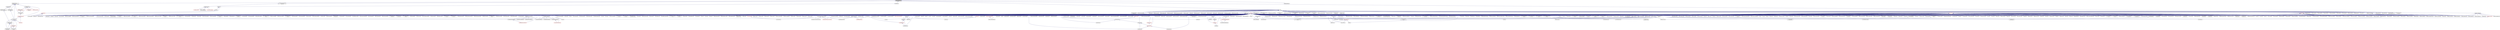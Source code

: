 digraph "iterator_adaptor.hpp"
{
  edge [fontname="Helvetica",fontsize="10",labelfontname="Helvetica",labelfontsize="10"];
  node [fontname="Helvetica",fontsize="10",shape=record];
  Node24 [label="iterator_adaptor.hpp",height=0.2,width=0.4,color="black", fillcolor="grey75", style="filled", fontcolor="black"];
  Node24 -> Node25 [dir="back",color="midnightblue",fontsize="10",style="solid",fontname="Helvetica"];
  Node25 [label="partitioned_vector\l_segmented_iterator.hpp",height=0.2,width=0.4,color="black", fillcolor="white", style="filled",URL="$dc/dea/partitioned__vector__segmented__iterator_8hpp.html"];
  Node25 -> Node26 [dir="back",color="midnightblue",fontsize="10",style="solid",fontname="Helvetica"];
  Node26 [label="view_element.hpp",height=0.2,width=0.4,color="black", fillcolor="white", style="filled",URL="$de/d49/view__element_8hpp.html"];
  Node26 -> Node27 [dir="back",color="midnightblue",fontsize="10",style="solid",fontname="Helvetica"];
  Node27 [label="partitioned_vector\l_local_view_iterator.hpp",height=0.2,width=0.4,color="black", fillcolor="white", style="filled",URL="$d2/dd5/partitioned__vector__local__view__iterator_8hpp.html"];
  Node27 -> Node28 [dir="back",color="midnightblue",fontsize="10",style="solid",fontname="Helvetica"];
  Node28 [label="partitioned_vector\l_local_view.hpp",height=0.2,width=0.4,color="black", fillcolor="white", style="filled",URL="$d3/de6/partitioned__vector__local__view_8hpp.html"];
  Node28 -> Node29 [dir="back",color="midnightblue",fontsize="10",style="solid",fontname="Helvetica"];
  Node29 [label="partitioned_vector\l_view.hpp",height=0.2,width=0.4,color="red", fillcolor="white", style="filled",URL="$d9/db2/include_2partitioned__vector__view_8hpp.html"];
  Node29 -> Node30 [dir="back",color="midnightblue",fontsize="10",style="solid",fontname="Helvetica"];
  Node30 [label="partitioned_vector\l_subview.cpp",height=0.2,width=0.4,color="black", fillcolor="white", style="filled",URL="$dc/d09/partitioned__vector__subview_8cpp.html"];
  Node29 -> Node31 [dir="back",color="midnightblue",fontsize="10",style="solid",fontname="Helvetica"];
  Node31 [label="partitioned_vector\l_view.cpp",height=0.2,width=0.4,color="black", fillcolor="white", style="filled",URL="$d9/dcf/partitioned__vector__view_8cpp.html"];
  Node28 -> Node30 [dir="back",color="midnightblue",fontsize="10",style="solid",fontname="Helvetica"];
  Node28 -> Node31 [dir="back",color="midnightblue",fontsize="10",style="solid",fontname="Helvetica"];
  Node26 -> Node33 [dir="back",color="midnightblue",fontsize="10",style="solid",fontname="Helvetica"];
  Node33 [label="partitioned_vector\l_view_iterator.hpp",height=0.2,width=0.4,color="black", fillcolor="white", style="filled",URL="$df/d4b/partitioned__vector__view__iterator_8hpp.html"];
  Node33 -> Node34 [dir="back",color="midnightblue",fontsize="10",style="solid",fontname="Helvetica"];
  Node34 [label="partitioned_vector\l_view.hpp",height=0.2,width=0.4,color="black", fillcolor="white", style="filled",URL="$da/dc2/components_2containers_2partitioned__vector_2partitioned__vector__view_8hpp.html"];
  Node34 -> Node35 [dir="back",color="midnightblue",fontsize="10",style="solid",fontname="Helvetica"];
  Node35 [label="coarray.hpp",height=0.2,width=0.4,color="red", fillcolor="white", style="filled",URL="$d0/da7/coarray_8hpp.html"];
  Node34 -> Node28 [dir="back",color="midnightblue",fontsize="10",style="solid",fontname="Helvetica"];
  Node34 -> Node29 [dir="back",color="midnightblue",fontsize="10",style="solid",fontname="Helvetica"];
  Node34 -> Node30 [dir="back",color="midnightblue",fontsize="10",style="solid",fontname="Helvetica"];
  Node34 -> Node31 [dir="back",color="midnightblue",fontsize="10",style="solid",fontname="Helvetica"];
  Node25 -> Node38 [dir="back",color="midnightblue",fontsize="10",style="solid",fontname="Helvetica"];
  Node38 [label="partitioned_vector\l_decl.hpp",height=0.2,width=0.4,color="black", fillcolor="white", style="filled",URL="$d2/d77/partitioned__vector__decl_8hpp.html"];
  Node38 -> Node39 [dir="back",color="midnightblue",fontsize="10",style="solid",fontname="Helvetica"];
  Node39 [label="partitioned_vector.hpp",height=0.2,width=0.4,color="red", fillcolor="white", style="filled",URL="$dc/d76/components_2containers_2partitioned__vector_2partitioned__vector_8hpp.html"];
  Node39 -> Node35 [dir="back",color="midnightblue",fontsize="10",style="solid",fontname="Helvetica"];
  Node39 -> Node34 [dir="back",color="midnightblue",fontsize="10",style="solid",fontname="Helvetica"];
  Node38 -> Node55 [dir="back",color="midnightblue",fontsize="10",style="solid",fontname="Helvetica"];
  Node55 [label="partitioned_vector\l_component_impl.hpp",height=0.2,width=0.4,color="red", fillcolor="white", style="filled",URL="$d1/d79/partitioned__vector__component__impl_8hpp.html"];
  Node55 -> Node57 [dir="back",color="midnightblue",fontsize="10",style="solid",fontname="Helvetica"];
  Node57 [label="partitioned_vector\l_impl.hpp",height=0.2,width=0.4,color="black", fillcolor="white", style="filled",URL="$d0/db1/partitioned__vector__impl_8hpp.html"];
  Node57 -> Node39 [dir="back",color="midnightblue",fontsize="10",style="solid",fontname="Helvetica"];
  Node38 -> Node57 [dir="back",color="midnightblue",fontsize="10",style="solid",fontname="Helvetica"];
  Node38 -> Node58 [dir="back",color="midnightblue",fontsize="10",style="solid",fontname="Helvetica"];
  Node58 [label="partitioned_vector\l_predef.hpp",height=0.2,width=0.4,color="red", fillcolor="white", style="filled",URL="$d4/dc4/components_2containers_2partitioned__vector_2partitioned__vector__predef_8hpp.html"];
  Node38 -> Node72 [dir="back",color="midnightblue",fontsize="10",style="solid",fontname="Helvetica"];
  Node72 [label="partitioned_vector.hpp",height=0.2,width=0.4,color="red", fillcolor="white", style="filled",URL="$de/d3e/runtime_2serialization_2partitioned__vector_8hpp.html"];
  Node25 -> Node57 [dir="back",color="midnightblue",fontsize="10",style="solid",fontname="Helvetica"];
  Node25 -> Node34 [dir="back",color="midnightblue",fontsize="10",style="solid",fontname="Helvetica"];
  Node25 -> Node33 [dir="back",color="midnightblue",fontsize="10",style="solid",fontname="Helvetica"];
  Node24 -> Node110 [dir="back",color="midnightblue",fontsize="10",style="solid",fontname="Helvetica"];
  Node110 [label="unordered_map_segmented\l_iterator.hpp",height=0.2,width=0.4,color="black", fillcolor="white", style="filled",URL="$dc/dfd/unordered__map__segmented__iterator_8hpp.html"];
  Node110 -> Node111 [dir="back",color="midnightblue",fontsize="10",style="solid",fontname="Helvetica"];
  Node111 [label="unordered_map.hpp",height=0.2,width=0.4,color="black", fillcolor="white", style="filled",URL="$d9/ddf/hpx_2components_2containers_2unordered_2unordered__map_8hpp.html"];
  Node111 -> Node112 [dir="back",color="midnightblue",fontsize="10",style="solid",fontname="Helvetica"];
  Node112 [label="component_storage.hpp",height=0.2,width=0.4,color="red", fillcolor="white", style="filled",URL="$d6/d36/components_2component__storage_2server_2component__storage_8hpp.html"];
  Node111 -> Node122 [dir="back",color="midnightblue",fontsize="10",style="solid",fontname="Helvetica"];
  Node122 [label="unordered_map.hpp",height=0.2,width=0.4,color="red", fillcolor="white", style="filled",URL="$d6/d06/hpx_2include_2unordered__map_8hpp.html"];
  Node111 -> Node124 [dir="back",color="midnightblue",fontsize="10",style="solid",fontname="Helvetica"];
  Node124 [label="partition_unordered\l_map_component.cpp",height=0.2,width=0.4,color="black", fillcolor="white", style="filled",URL="$d5/d34/partition__unordered__map__component_8cpp.html"];
  Node24 -> Node125 [dir="back",color="midnightblue",fontsize="10",style="solid",fontname="Helvetica"];
  Node125 [label="iterator.hpp",height=0.2,width=0.4,color="black", fillcolor="white", style="filled",URL="$d9/dde/iterator_8hpp.html"];
  Node125 -> Node126 [dir="back",color="midnightblue",fontsize="10",style="solid",fontname="Helvetica"];
  Node126 [label="vector.hpp",height=0.2,width=0.4,color="black", fillcolor="white", style="filled",URL="$d4/d4c/compute_2vector_8hpp.html"];
  Node126 -> Node127 [dir="back",color="midnightblue",fontsize="10",style="solid",fontname="Helvetica"];
  Node127 [label="vector.hpp",height=0.2,width=0.4,color="black", fillcolor="white", style="filled",URL="$d9/d5f/compute_2serialization_2vector_8hpp.html"];
  Node127 -> Node128 [dir="back",color="midnightblue",fontsize="10",style="solid",fontname="Helvetica"];
  Node128 [label="compute.hpp",height=0.2,width=0.4,color="red", fillcolor="white", style="filled",URL="$df/dd0/compute_8hpp.html"];
  Node128 -> Node129 [dir="back",color="midnightblue",fontsize="10",style="solid",fontname="Helvetica"];
  Node129 [label="cublas_matmul.cpp",height=0.2,width=0.4,color="black", fillcolor="white", style="filled",URL="$dd/d84/cublas__matmul_8cpp.html"];
  Node128 -> Node130 [dir="back",color="midnightblue",fontsize="10",style="solid",fontname="Helvetica"];
  Node130 [label="synchronize.cpp",height=0.2,width=0.4,color="black", fillcolor="white", style="filled",URL="$da/da2/synchronize_8cpp.html"];
  Node128 -> Node131 [dir="back",color="midnightblue",fontsize="10",style="solid",fontname="Helvetica"];
  Node131 [label="stream.cpp",height=0.2,width=0.4,color="black", fillcolor="white", style="filled",URL="$da/d5f/stream_8cpp.html"];
  Node126 -> Node128 [dir="back",color="midnightblue",fontsize="10",style="solid",fontname="Helvetica"];
  Node24 -> Node134 [dir="back",color="midnightblue",fontsize="10",style="solid",fontname="Helvetica"];
  Node134 [label="util.hpp",height=0.2,width=0.4,color="black", fillcolor="white", style="filled",URL="$df/d72/include_2util_8hpp.html"];
  Node134 -> Node135 [dir="back",color="midnightblue",fontsize="10",style="solid",fontname="Helvetica"];
  Node135 [label="1d_stencil_4_throttle.cpp",height=0.2,width=0.4,color="black", fillcolor="white", style="filled",URL="$d6/de5/1d__stencil__4__throttle_8cpp.html"];
  Node134 -> Node136 [dir="back",color="midnightblue",fontsize="10",style="solid",fontname="Helvetica"];
  Node136 [label="allgather_and_gate.hpp",height=0.2,width=0.4,color="black", fillcolor="white", style="filled",URL="$d9/dbb/allgather__and__gate_8hpp.html"];
  Node136 -> Node137 [dir="back",color="midnightblue",fontsize="10",style="solid",fontname="Helvetica"];
  Node137 [label="allgather_module.cpp",height=0.2,width=0.4,color="black", fillcolor="white", style="filled",URL="$df/de4/allgather__module_8cpp.html"];
  Node136 -> Node138 [dir="back",color="midnightblue",fontsize="10",style="solid",fontname="Helvetica"];
  Node138 [label="allgather_and_gate.cpp",height=0.2,width=0.4,color="black", fillcolor="white", style="filled",URL="$d1/d56/allgather__and__gate_8cpp.html"];
  Node136 -> Node139 [dir="back",color="midnightblue",fontsize="10",style="solid",fontname="Helvetica"];
  Node139 [label="ag_client.cpp",height=0.2,width=0.4,color="black", fillcolor="white", style="filled",URL="$d4/d5d/ag__client_8cpp.html"];
  Node134 -> Node138 [dir="back",color="midnightblue",fontsize="10",style="solid",fontname="Helvetica"];
  Node134 -> Node140 [dir="back",color="midnightblue",fontsize="10",style="solid",fontname="Helvetica"];
  Node140 [label="apex_balance.cpp",height=0.2,width=0.4,color="black", fillcolor="white", style="filled",URL="$d4/d8e/apex__balance_8cpp.html"];
  Node134 -> Node141 [dir="back",color="midnightblue",fontsize="10",style="solid",fontname="Helvetica"];
  Node141 [label="apex_fibonacci.cpp",height=0.2,width=0.4,color="black", fillcolor="white", style="filled",URL="$de/de1/apex__fibonacci_8cpp.html"];
  Node134 -> Node142 [dir="back",color="midnightblue",fontsize="10",style="solid",fontname="Helvetica"];
  Node142 [label="apex_policy_engine\l_active_thread_count.cpp",height=0.2,width=0.4,color="black", fillcolor="white", style="filled",URL="$d5/d01/apex__policy__engine__active__thread__count_8cpp.html"];
  Node134 -> Node143 [dir="back",color="midnightblue",fontsize="10",style="solid",fontname="Helvetica"];
  Node143 [label="apex_policy_engine\l_events.cpp",height=0.2,width=0.4,color="black", fillcolor="white", style="filled",URL="$df/d0f/apex__policy__engine__events_8cpp.html"];
  Node134 -> Node144 [dir="back",color="midnightblue",fontsize="10",style="solid",fontname="Helvetica"];
  Node144 [label="apex_policy_engine\l_periodic.cpp",height=0.2,width=0.4,color="black", fillcolor="white", style="filled",URL="$d5/d7b/apex__policy__engine__periodic_8cpp.html"];
  Node134 -> Node145 [dir="back",color="midnightblue",fontsize="10",style="solid",fontname="Helvetica"];
  Node145 [label="async_io_low_level.cpp",height=0.2,width=0.4,color="black", fillcolor="white", style="filled",URL="$dc/d10/async__io__low__level_8cpp.html"];
  Node134 -> Node146 [dir="back",color="midnightblue",fontsize="10",style="solid",fontname="Helvetica"];
  Node146 [label="sine.cpp",height=0.2,width=0.4,color="black", fillcolor="white", style="filled",URL="$d5/dd8/sine_8cpp.html"];
  Node134 -> Node147 [dir="back",color="midnightblue",fontsize="10",style="solid",fontname="Helvetica"];
  Node147 [label="factorial.cpp",height=0.2,width=0.4,color="black", fillcolor="white", style="filled",URL="$d9/d00/factorial_8cpp.html"];
  Node134 -> Node148 [dir="back",color="midnightblue",fontsize="10",style="solid",fontname="Helvetica"];
  Node148 [label="fibonacci.cpp",height=0.2,width=0.4,color="black", fillcolor="white", style="filled",URL="$d9/d89/fibonacci_8cpp.html"];
  Node134 -> Node149 [dir="back",color="midnightblue",fontsize="10",style="solid",fontname="Helvetica"];
  Node149 [label="fibonacci_await.cpp",height=0.2,width=0.4,color="black", fillcolor="white", style="filled",URL="$dc/d1c/fibonacci__await_8cpp.html"];
  Node134 -> Node150 [dir="back",color="midnightblue",fontsize="10",style="solid",fontname="Helvetica"];
  Node150 [label="fibonacci_dataflow.cpp",height=0.2,width=0.4,color="black", fillcolor="white", style="filled",URL="$df/d3d/fibonacci__dataflow_8cpp.html"];
  Node134 -> Node151 [dir="back",color="midnightblue",fontsize="10",style="solid",fontname="Helvetica"];
  Node151 [label="fibonacci_futures.cpp",height=0.2,width=0.4,color="black", fillcolor="white", style="filled",URL="$d6/de3/fibonacci__futures_8cpp.html"];
  Node134 -> Node152 [dir="back",color="midnightblue",fontsize="10",style="solid",fontname="Helvetica"];
  Node152 [label="fibonacci_futures_distributed.cpp",height=0.2,width=0.4,color="black", fillcolor="white", style="filled",URL="$d1/dc9/fibonacci__futures__distributed_8cpp.html"];
  Node134 -> Node153 [dir="back",color="midnightblue",fontsize="10",style="solid",fontname="Helvetica"];
  Node153 [label="fibonacci_one.cpp",height=0.2,width=0.4,color="black", fillcolor="white", style="filled",URL="$d8/d78/fibonacci__one_8cpp.html"];
  Node134 -> Node154 [dir="back",color="midnightblue",fontsize="10",style="solid",fontname="Helvetica"];
  Node154 [label="fractals.cpp",height=0.2,width=0.4,color="black", fillcolor="white", style="filled",URL="$d8/d58/fractals_8cpp.html"];
  Node134 -> Node155 [dir="back",color="midnightblue",fontsize="10",style="solid",fontname="Helvetica"];
  Node155 [label="fractals_executor.cpp",height=0.2,width=0.4,color="black", fillcolor="white", style="filled",URL="$d9/da9/fractals__executor_8cpp.html"];
  Node134 -> Node87 [dir="back",color="midnightblue",fontsize="10",style="solid",fontname="Helvetica"];
  Node87 [label="fractals_struct.cpp",height=0.2,width=0.4,color="black", fillcolor="white", style="filled",URL="$d8/d2f/fractals__struct_8cpp.html"];
  Node134 -> Node156 [dir="back",color="midnightblue",fontsize="10",style="solid",fontname="Helvetica"];
  Node156 [label="interval_timer.cpp",height=0.2,width=0.4,color="black", fillcolor="white", style="filled",URL="$de/df1/examples_2quickstart_2interval__timer_8cpp.html"];
  Node134 -> Node89 [dir="back",color="midnightblue",fontsize="10",style="solid",fontname="Helvetica"];
  Node89 [label="sierpinski.cpp",height=0.2,width=0.4,color="black", fillcolor="white", style="filled",URL="$d3/d7e/sierpinski_8cpp.html"];
  Node134 -> Node157 [dir="back",color="midnightblue",fontsize="10",style="solid",fontname="Helvetica"];
  Node157 [label="spell_check_file.cpp",height=0.2,width=0.4,color="black", fillcolor="white", style="filled",URL="$df/df7/spell__check__file_8cpp.html"];
  Node134 -> Node158 [dir="back",color="midnightblue",fontsize="10",style="solid",fontname="Helvetica"];
  Node158 [label="spell_check_simple.cpp",height=0.2,width=0.4,color="black", fillcolor="white", style="filled",URL="$dd/d54/spell__check__simple_8cpp.html"];
  Node134 -> Node159 [dir="back",color="midnightblue",fontsize="10",style="solid",fontname="Helvetica"];
  Node159 [label="thread_aware_timer.cpp",height=0.2,width=0.4,color="black", fillcolor="white", style="filled",URL="$df/d11/examples_2thread__aware__timer_2thread__aware__timer_8cpp.html"];
  Node134 -> Node160 [dir="back",color="midnightblue",fontsize="10",style="solid",fontname="Helvetica"];
  Node160 [label="hpx.hpp",height=0.2,width=0.4,color="red", fillcolor="white", style="filled",URL="$d0/daa/hpx_8hpp.html"];
  Node160 -> Node161 [dir="back",color="midnightblue",fontsize="10",style="solid",fontname="Helvetica"];
  Node161 [label="1d_stencil_1.cpp",height=0.2,width=0.4,color="black", fillcolor="white", style="filled",URL="$d2/db1/1d__stencil__1_8cpp.html"];
  Node160 -> Node162 [dir="back",color="midnightblue",fontsize="10",style="solid",fontname="Helvetica"];
  Node162 [label="1d_stencil_2.cpp",height=0.2,width=0.4,color="black", fillcolor="white", style="filled",URL="$d3/dd1/1d__stencil__2_8cpp.html"];
  Node160 -> Node163 [dir="back",color="midnightblue",fontsize="10",style="solid",fontname="Helvetica"];
  Node163 [label="1d_stencil_3.cpp",height=0.2,width=0.4,color="black", fillcolor="white", style="filled",URL="$db/d19/1d__stencil__3_8cpp.html"];
  Node160 -> Node164 [dir="back",color="midnightblue",fontsize="10",style="solid",fontname="Helvetica"];
  Node164 [label="1d_stencil_4.cpp",height=0.2,width=0.4,color="black", fillcolor="white", style="filled",URL="$d1/d7d/1d__stencil__4_8cpp.html"];
  Node160 -> Node165 [dir="back",color="midnightblue",fontsize="10",style="solid",fontname="Helvetica"];
  Node165 [label="1d_stencil_4_parallel.cpp",height=0.2,width=0.4,color="black", fillcolor="white", style="filled",URL="$d6/d05/1d__stencil__4__parallel_8cpp.html"];
  Node160 -> Node166 [dir="back",color="midnightblue",fontsize="10",style="solid",fontname="Helvetica"];
  Node166 [label="1d_stencil_4_repart.cpp",height=0.2,width=0.4,color="black", fillcolor="white", style="filled",URL="$d0/d6b/1d__stencil__4__repart_8cpp.html"];
  Node160 -> Node135 [dir="back",color="midnightblue",fontsize="10",style="solid",fontname="Helvetica"];
  Node160 -> Node167 [dir="back",color="midnightblue",fontsize="10",style="solid",fontname="Helvetica"];
  Node167 [label="1d_stencil_5.cpp",height=0.2,width=0.4,color="black", fillcolor="white", style="filled",URL="$d7/d2a/1d__stencil__5_8cpp.html"];
  Node160 -> Node168 [dir="back",color="midnightblue",fontsize="10",style="solid",fontname="Helvetica"];
  Node168 [label="1d_stencil_6.cpp",height=0.2,width=0.4,color="black", fillcolor="white", style="filled",URL="$db/de7/1d__stencil__6_8cpp.html"];
  Node160 -> Node169 [dir="back",color="midnightblue",fontsize="10",style="solid",fontname="Helvetica"];
  Node169 [label="1d_stencil_7.cpp",height=0.2,width=0.4,color="black", fillcolor="white", style="filled",URL="$d4/d5a/1d__stencil__7_8cpp.html"];
  Node160 -> Node170 [dir="back",color="midnightblue",fontsize="10",style="solid",fontname="Helvetica"];
  Node170 [label="1d_stencil_8.cpp",height=0.2,width=0.4,color="black", fillcolor="white", style="filled",URL="$df/de0/1d__stencil__8_8cpp.html"];
  Node160 -> Node171 [dir="back",color="midnightblue",fontsize="10",style="solid",fontname="Helvetica"];
  Node171 [label="accumulator.cpp",height=0.2,width=0.4,color="black", fillcolor="white", style="filled",URL="$d1/d81/accumulator_8cpp.html"];
  Node160 -> Node172 [dir="back",color="midnightblue",fontsize="10",style="solid",fontname="Helvetica"];
  Node172 [label="accumulator.hpp",height=0.2,width=0.4,color="red", fillcolor="white", style="filled",URL="$d4/d9d/server_2accumulator_8hpp.html"];
  Node172 -> Node171 [dir="back",color="midnightblue",fontsize="10",style="solid",fontname="Helvetica"];
  Node160 -> Node175 [dir="back",color="midnightblue",fontsize="10",style="solid",fontname="Helvetica"];
  Node175 [label="template_function_accumulator.hpp",height=0.2,width=0.4,color="black", fillcolor="white", style="filled",URL="$d7/da6/server_2template__function__accumulator_8hpp.html"];
  Node175 -> Node74 [dir="back",color="midnightblue",fontsize="10",style="solid",fontname="Helvetica"];
  Node74 [label="template_function_accumulator.cpp",height=0.2,width=0.4,color="black", fillcolor="white", style="filled",URL="$d5/d02/template__function__accumulator_8cpp.html"];
  Node175 -> Node176 [dir="back",color="midnightblue",fontsize="10",style="solid",fontname="Helvetica"];
  Node176 [label="template_function_accumulator.hpp",height=0.2,width=0.4,color="red", fillcolor="white", style="filled",URL="$d3/de9/template__function__accumulator_8hpp.html"];
  Node160 -> Node178 [dir="back",color="midnightblue",fontsize="10",style="solid",fontname="Helvetica"];
  Node178 [label="template_accumulator.cpp",height=0.2,width=0.4,color="black", fillcolor="white", style="filled",URL="$d0/d4a/template__accumulator_8cpp.html"];
  Node160 -> Node74 [dir="back",color="midnightblue",fontsize="10",style="solid",fontname="Helvetica"];
  Node160 -> Node176 [dir="back",color="midnightblue",fontsize="10",style="solid",fontname="Helvetica"];
  Node160 -> Node137 [dir="back",color="midnightblue",fontsize="10",style="solid",fontname="Helvetica"];
  Node160 -> Node179 [dir="back",color="midnightblue",fontsize="10",style="solid",fontname="Helvetica"];
  Node179 [label="allgather.cpp",height=0.2,width=0.4,color="black", fillcolor="white", style="filled",URL="$d7/d06/allgather_8cpp.html"];
  Node160 -> Node138 [dir="back",color="midnightblue",fontsize="10",style="solid",fontname="Helvetica"];
  Node160 -> Node139 [dir="back",color="midnightblue",fontsize="10",style="solid",fontname="Helvetica"];
  Node160 -> Node180 [dir="back",color="midnightblue",fontsize="10",style="solid",fontname="Helvetica"];
  Node180 [label="hpx_thread_phase.cpp",height=0.2,width=0.4,color="black", fillcolor="white", style="filled",URL="$d5/dca/hpx__thread__phase_8cpp.html"];
  Node160 -> Node181 [dir="back",color="midnightblue",fontsize="10",style="solid",fontname="Helvetica"];
  Node181 [label="os_thread_num.cpp",height=0.2,width=0.4,color="black", fillcolor="white", style="filled",URL="$d2/dfb/os__thread__num_8cpp.html"];
  Node160 -> Node75 [dir="back",color="midnightblue",fontsize="10",style="solid",fontname="Helvetica"];
  Node75 [label="cancelable_action.cpp",height=0.2,width=0.4,color="black", fillcolor="white", style="filled",URL="$d5/d0c/cancelable__action_8cpp.html"];
  Node160 -> Node182 [dir="back",color="midnightblue",fontsize="10",style="solid",fontname="Helvetica"];
  Node182 [label="cancelable_action.hpp",height=0.2,width=0.4,color="black", fillcolor="white", style="filled",URL="$d5/d4d/server_2cancelable__action_8hpp.html"];
  Node182 -> Node75 [dir="back",color="midnightblue",fontsize="10",style="solid",fontname="Helvetica"];
  Node182 -> Node183 [dir="back",color="midnightblue",fontsize="10",style="solid",fontname="Helvetica"];
  Node183 [label="cancelable_action.hpp",height=0.2,width=0.4,color="red", fillcolor="white", style="filled",URL="$d0/da3/stubs_2cancelable__action_8hpp.html"];
  Node160 -> Node183 [dir="back",color="midnightblue",fontsize="10",style="solid",fontname="Helvetica"];
  Node160 -> Node185 [dir="back",color="midnightblue",fontsize="10",style="solid",fontname="Helvetica"];
  Node185 [label="cancelable_action_client.cpp",height=0.2,width=0.4,color="black", fillcolor="white", style="filled",URL="$d1/db8/cancelable__action__client_8cpp.html"];
  Node160 -> Node129 [dir="back",color="midnightblue",fontsize="10",style="solid",fontname="Helvetica"];
  Node160 -> Node186 [dir="back",color="midnightblue",fontsize="10",style="solid",fontname="Helvetica"];
  Node186 [label="win_perf_counters.cpp",height=0.2,width=0.4,color="black", fillcolor="white", style="filled",URL="$d8/d11/win__perf__counters_8cpp.html"];
  Node160 -> Node187 [dir="back",color="midnightblue",fontsize="10",style="solid",fontname="Helvetica"];
  Node187 [label="win_perf_counters.hpp",height=0.2,width=0.4,color="black", fillcolor="white", style="filled",URL="$d5/da7/win__perf__counters_8hpp.html"];
  Node160 -> Node76 [dir="back",color="midnightblue",fontsize="10",style="solid",fontname="Helvetica"];
  Node76 [label="hello_world_component.hpp",height=0.2,width=0.4,color="red", fillcolor="white", style="filled",URL="$df/df0/hello__world__component_8hpp.html"];
  Node160 -> Node83 [dir="back",color="midnightblue",fontsize="10",style="solid",fontname="Helvetica"];
  Node83 [label="interpolate1d.cpp",height=0.2,width=0.4,color="black", fillcolor="white", style="filled",URL="$d0/d05/interpolate1d_8cpp.html"];
  Node160 -> Node82 [dir="back",color="midnightblue",fontsize="10",style="solid",fontname="Helvetica"];
  Node82 [label="partition.hpp",height=0.2,width=0.4,color="black", fillcolor="white", style="filled",URL="$d0/d7a/examples_2interpolate1d_2interpolate1d_2partition_8hpp.html"];
  Node82 -> Node83 [dir="back",color="midnightblue",fontsize="10",style="solid",fontname="Helvetica"];
  Node82 -> Node84 [dir="back",color="midnightblue",fontsize="10",style="solid",fontname="Helvetica"];
  Node84 [label="interpolate1d.hpp",height=0.2,width=0.4,color="red", fillcolor="white", style="filled",URL="$d4/dc7/interpolate1d_8hpp.html"];
  Node84 -> Node83 [dir="back",color="midnightblue",fontsize="10",style="solid",fontname="Helvetica"];
  Node160 -> Node81 [dir="back",color="midnightblue",fontsize="10",style="solid",fontname="Helvetica"];
  Node81 [label="partition.hpp",height=0.2,width=0.4,color="black", fillcolor="white", style="filled",URL="$d0/dff/examples_2interpolate1d_2interpolate1d_2server_2partition_8hpp.html"];
  Node81 -> Node82 [dir="back",color="midnightblue",fontsize="10",style="solid",fontname="Helvetica"];
  Node81 -> Node86 [dir="back",color="midnightblue",fontsize="10",style="solid",fontname="Helvetica"];
  Node86 [label="partition.cpp",height=0.2,width=0.4,color="black", fillcolor="white", style="filled",URL="$d0/d4f/examples_2interpolate1d_2interpolate1d_2server_2partition_8cpp.html"];
  Node160 -> Node84 [dir="back",color="midnightblue",fontsize="10",style="solid",fontname="Helvetica"];
  Node160 -> Node188 [dir="back",color="midnightblue",fontsize="10",style="solid",fontname="Helvetica"];
  Node188 [label="read_values.cpp",height=0.2,width=0.4,color="black", fillcolor="white", style="filled",URL="$d0/d8c/interpolate1d_2interpolate1d_2read__values_8cpp.html"];
  Node160 -> Node86 [dir="back",color="midnightblue",fontsize="10",style="solid",fontname="Helvetica"];
  Node160 -> Node189 [dir="back",color="midnightblue",fontsize="10",style="solid",fontname="Helvetica"];
  Node189 [label="jacobi.cpp",height=0.2,width=0.4,color="black", fillcolor="white", style="filled",URL="$d2/d27/jacobi_8cpp.html"];
  Node160 -> Node190 [dir="back",color="midnightblue",fontsize="10",style="solid",fontname="Helvetica"];
  Node190 [label="grid.cpp",height=0.2,width=0.4,color="black", fillcolor="white", style="filled",URL="$d6/d1b/jacobi__component_2grid_8cpp.html"];
  Node160 -> Node191 [dir="back",color="midnightblue",fontsize="10",style="solid",fontname="Helvetica"];
  Node191 [label="row.cpp",height=0.2,width=0.4,color="black", fillcolor="white", style="filled",URL="$d3/d86/server_2row_8cpp.html"];
  Node160 -> Node192 [dir="back",color="midnightblue",fontsize="10",style="solid",fontname="Helvetica"];
  Node192 [label="solver.cpp",height=0.2,width=0.4,color="black", fillcolor="white", style="filled",URL="$d6/d94/solver_8cpp.html"];
  Node160 -> Node193 [dir="back",color="midnightblue",fontsize="10",style="solid",fontname="Helvetica"];
  Node193 [label="stencil_iterator.cpp",height=0.2,width=0.4,color="black", fillcolor="white", style="filled",URL="$d6/de1/server_2stencil__iterator_8cpp.html"];
  Node160 -> Node194 [dir="back",color="midnightblue",fontsize="10",style="solid",fontname="Helvetica"];
  Node194 [label="stencil_iterator.cpp",height=0.2,width=0.4,color="black", fillcolor="white", style="filled",URL="$d7/d71/stencil__iterator_8cpp.html"];
  Node160 -> Node195 [dir="back",color="midnightblue",fontsize="10",style="solid",fontname="Helvetica"];
  Node195 [label="jacobi.cpp",height=0.2,width=0.4,color="black", fillcolor="white", style="filled",URL="$d3/d44/smp_2jacobi_8cpp.html"];
  Node160 -> Node196 [dir="back",color="midnightblue",fontsize="10",style="solid",fontname="Helvetica"];
  Node196 [label="jacobi_hpx.cpp",height=0.2,width=0.4,color="black", fillcolor="white", style="filled",URL="$d8/d72/jacobi__hpx_8cpp.html"];
  Node160 -> Node197 [dir="back",color="midnightblue",fontsize="10",style="solid",fontname="Helvetica"];
  Node197 [label="jacobi_nonuniform.cpp",height=0.2,width=0.4,color="black", fillcolor="white", style="filled",URL="$dd/ddc/jacobi__nonuniform_8cpp.html"];
  Node160 -> Node198 [dir="back",color="midnightblue",fontsize="10",style="solid",fontname="Helvetica"];
  Node198 [label="jacobi_nonuniform_hpx.cpp",height=0.2,width=0.4,color="black", fillcolor="white", style="filled",URL="$de/d56/jacobi__nonuniform__hpx_8cpp.html"];
  Node160 -> Node199 [dir="back",color="midnightblue",fontsize="10",style="solid",fontname="Helvetica"];
  Node199 [label="nqueen.cpp",height=0.2,width=0.4,color="black", fillcolor="white", style="filled",URL="$db/dca/nqueen_8cpp.html"];
  Node160 -> Node200 [dir="back",color="midnightblue",fontsize="10",style="solid",fontname="Helvetica"];
  Node200 [label="nqueen.hpp",height=0.2,width=0.4,color="red", fillcolor="white", style="filled",URL="$de/d58/server_2nqueen_8hpp.html"];
  Node200 -> Node199 [dir="back",color="midnightblue",fontsize="10",style="solid",fontname="Helvetica"];
  Node160 -> Node203 [dir="back",color="midnightblue",fontsize="10",style="solid",fontname="Helvetica"];
  Node203 [label="nqueen_client.cpp",height=0.2,width=0.4,color="black", fillcolor="white", style="filled",URL="$d3/d5e/nqueen__client_8cpp.html"];
  Node160 -> Node204 [dir="back",color="midnightblue",fontsize="10",style="solid",fontname="Helvetica"];
  Node204 [label="sine.cpp",height=0.2,width=0.4,color="black", fillcolor="white", style="filled",URL="$d3/d0d/server_2sine_8cpp.html"];
  Node160 -> Node205 [dir="back",color="midnightblue",fontsize="10",style="solid",fontname="Helvetica"];
  Node205 [label="sine.hpp",height=0.2,width=0.4,color="black", fillcolor="white", style="filled",URL="$d8/dac/sine_8hpp.html"];
  Node205 -> Node204 [dir="back",color="midnightblue",fontsize="10",style="solid",fontname="Helvetica"];
  Node205 -> Node146 [dir="back",color="midnightblue",fontsize="10",style="solid",fontname="Helvetica"];
  Node160 -> Node146 [dir="back",color="midnightblue",fontsize="10",style="solid",fontname="Helvetica"];
  Node160 -> Node206 [dir="back",color="midnightblue",fontsize="10",style="solid",fontname="Helvetica"];
  Node206 [label="sine_client.cpp",height=0.2,width=0.4,color="black", fillcolor="white", style="filled",URL="$db/d62/sine__client_8cpp.html"];
  Node160 -> Node207 [dir="back",color="midnightblue",fontsize="10",style="solid",fontname="Helvetica"];
  Node207 [label="qt.cpp",height=0.2,width=0.4,color="black", fillcolor="white", style="filled",URL="$df/d90/qt_8cpp.html"];
  Node160 -> Node208 [dir="back",color="midnightblue",fontsize="10",style="solid",fontname="Helvetica"];
  Node208 [label="queue_client.cpp",height=0.2,width=0.4,color="black", fillcolor="white", style="filled",URL="$d7/d96/queue__client_8cpp.html"];
  Node160 -> Node209 [dir="back",color="midnightblue",fontsize="10",style="solid",fontname="Helvetica"];
  Node209 [label="customize_async.cpp",height=0.2,width=0.4,color="black", fillcolor="white", style="filled",URL="$d0/d82/customize__async_8cpp.html"];
  Node160 -> Node210 [dir="back",color="midnightblue",fontsize="10",style="solid",fontname="Helvetica"];
  Node210 [label="data_actions.cpp",height=0.2,width=0.4,color="black", fillcolor="white", style="filled",URL="$dc/d68/data__actions_8cpp.html"];
  Node160 -> Node211 [dir="back",color="midnightblue",fontsize="10",style="solid",fontname="Helvetica"];
  Node211 [label="error_handling.cpp",height=0.2,width=0.4,color="black", fillcolor="white", style="filled",URL="$d9/d96/error__handling_8cpp.html"];
  Node160 -> Node212 [dir="back",color="midnightblue",fontsize="10",style="solid",fontname="Helvetica"];
  Node212 [label="event_synchronization.cpp",height=0.2,width=0.4,color="black", fillcolor="white", style="filled",URL="$d0/d35/event__synchronization_8cpp.html"];
  Node160 -> Node147 [dir="back",color="midnightblue",fontsize="10",style="solid",fontname="Helvetica"];
  Node160 -> Node213 [dir="back",color="midnightblue",fontsize="10",style="solid",fontname="Helvetica"];
  Node213 [label="file_serialization.cpp",height=0.2,width=0.4,color="black", fillcolor="white", style="filled",URL="$de/d58/file__serialization_8cpp.html"];
  Node160 -> Node214 [dir="back",color="midnightblue",fontsize="10",style="solid",fontname="Helvetica"];
  Node214 [label="init_globally.cpp",height=0.2,width=0.4,color="black", fillcolor="white", style="filled",URL="$d6/dad/init__globally_8cpp.html"];
  Node160 -> Node215 [dir="back",color="midnightblue",fontsize="10",style="solid",fontname="Helvetica"];
  Node215 [label="interest_calculator.cpp",height=0.2,width=0.4,color="black", fillcolor="white", style="filled",URL="$d2/d86/interest__calculator_8cpp.html"];
  Node160 -> Node216 [dir="back",color="midnightblue",fontsize="10",style="solid",fontname="Helvetica"];
  Node216 [label="non_atomic_rma.cpp",height=0.2,width=0.4,color="black", fillcolor="white", style="filled",URL="$d7/d8b/non__atomic__rma_8cpp.html"];
  Node160 -> Node41 [dir="back",color="midnightblue",fontsize="10",style="solid",fontname="Helvetica"];
  Node41 [label="partitioned_vector\l_spmd_foreach.cpp",height=0.2,width=0.4,color="black", fillcolor="white", style="filled",URL="$db/d7c/partitioned__vector__spmd__foreach_8cpp.html"];
  Node160 -> Node217 [dir="back",color="midnightblue",fontsize="10",style="solid",fontname="Helvetica"];
  Node217 [label="pipeline1.cpp",height=0.2,width=0.4,color="black", fillcolor="white", style="filled",URL="$d5/d77/pipeline1_8cpp.html"];
  Node160 -> Node218 [dir="back",color="midnightblue",fontsize="10",style="solid",fontname="Helvetica"];
  Node218 [label="quicksort.cpp",height=0.2,width=0.4,color="black", fillcolor="white", style="filled",URL="$d3/d1e/quicksort_8cpp.html"];
  Node160 -> Node219 [dir="back",color="midnightblue",fontsize="10",style="solid",fontname="Helvetica"];
  Node219 [label="receive_buffer.cpp",height=0.2,width=0.4,color="black", fillcolor="white", style="filled",URL="$d7/d10/receive__buffer_8cpp.html"];
  Node160 -> Node220 [dir="back",color="midnightblue",fontsize="10",style="solid",fontname="Helvetica"];
  Node220 [label="safe_object.cpp",height=0.2,width=0.4,color="black", fillcolor="white", style="filled",URL="$dd/d52/safe__object_8cpp.html"];
  Node160 -> Node221 [dir="back",color="midnightblue",fontsize="10",style="solid",fontname="Helvetica"];
  Node221 [label="sort_by_key_demo.cpp",height=0.2,width=0.4,color="black", fillcolor="white", style="filled",URL="$da/d20/sort__by__key__demo_8cpp.html"];
  Node160 -> Node222 [dir="back",color="midnightblue",fontsize="10",style="solid",fontname="Helvetica"];
  Node222 [label="timed_wake.cpp",height=0.2,width=0.4,color="black", fillcolor="white", style="filled",URL="$d8/df9/timed__wake_8cpp.html"];
  Node160 -> Node223 [dir="back",color="midnightblue",fontsize="10",style="solid",fontname="Helvetica"];
  Node223 [label="vector_counting_dotproduct.cpp",height=0.2,width=0.4,color="black", fillcolor="white", style="filled",URL="$df/de9/vector__counting__dotproduct_8cpp.html"];
  Node160 -> Node224 [dir="back",color="midnightblue",fontsize="10",style="solid",fontname="Helvetica"];
  Node224 [label="vector_zip_dotproduct.cpp",height=0.2,width=0.4,color="black", fillcolor="white", style="filled",URL="$dc/d18/vector__zip__dotproduct_8cpp.html"];
  Node160 -> Node225 [dir="back",color="midnightblue",fontsize="10",style="solid",fontname="Helvetica"];
  Node225 [label="zerocopy_rdma.cpp",height=0.2,width=0.4,color="black", fillcolor="white", style="filled",URL="$d1/dad/zerocopy__rdma_8cpp.html"];
  Node160 -> Node226 [dir="back",color="midnightblue",fontsize="10",style="solid",fontname="Helvetica"];
  Node226 [label="random_mem_access.cpp",height=0.2,width=0.4,color="black", fillcolor="white", style="filled",URL="$d1/d51/random__mem__access_8cpp.html"];
  Node160 -> Node227 [dir="back",color="midnightblue",fontsize="10",style="solid",fontname="Helvetica"];
  Node227 [label="random_mem_access.hpp",height=0.2,width=0.4,color="red", fillcolor="white", style="filled",URL="$d0/d19/server_2random__mem__access_8hpp.html"];
  Node227 -> Node226 [dir="back",color="midnightblue",fontsize="10",style="solid",fontname="Helvetica"];
  Node160 -> Node230 [dir="back",color="midnightblue",fontsize="10",style="solid",fontname="Helvetica"];
  Node230 [label="random_mem_access_client.cpp",height=0.2,width=0.4,color="black", fillcolor="white", style="filled",URL="$df/d1b/random__mem__access__client_8cpp.html"];
  Node160 -> Node231 [dir="back",color="midnightblue",fontsize="10",style="solid",fontname="Helvetica"];
  Node231 [label="oversubscribing_resource\l_partitioner.cpp",height=0.2,width=0.4,color="black", fillcolor="white", style="filled",URL="$dd/dee/oversubscribing__resource__partitioner_8cpp.html"];
  Node160 -> Node232 [dir="back",color="midnightblue",fontsize="10",style="solid",fontname="Helvetica"];
  Node232 [label="simple_resource_partitioner.cpp",height=0.2,width=0.4,color="black", fillcolor="white", style="filled",URL="$d5/df9/simple__resource__partitioner_8cpp.html"];
  Node160 -> Node233 [dir="back",color="midnightblue",fontsize="10",style="solid",fontname="Helvetica"];
  Node233 [label="dimension.hpp",height=0.2,width=0.4,color="red", fillcolor="white", style="filled",URL="$d6/d39/sheneos_2sheneos_2dimension_8hpp.html"];
  Node233 -> Node238 [dir="back",color="midnightblue",fontsize="10",style="solid",fontname="Helvetica"];
  Node238 [label="partition3d.hpp",height=0.2,width=0.4,color="black", fillcolor="white", style="filled",URL="$dd/dbf/server_2partition3d_8hpp.html"];
  Node238 -> Node239 [dir="back",color="midnightblue",fontsize="10",style="solid",fontname="Helvetica"];
  Node239 [label="partition3d.hpp",height=0.2,width=0.4,color="black", fillcolor="white", style="filled",URL="$d1/d50/partition3d_8hpp.html"];
  Node239 -> Node235 [dir="back",color="midnightblue",fontsize="10",style="solid",fontname="Helvetica"];
  Node235 [label="interpolator.cpp",height=0.2,width=0.4,color="black", fillcolor="white", style="filled",URL="$d5/d02/interpolator_8cpp.html"];
  Node239 -> Node240 [dir="back",color="midnightblue",fontsize="10",style="solid",fontname="Helvetica"];
  Node240 [label="interpolator.hpp",height=0.2,width=0.4,color="red", fillcolor="white", style="filled",URL="$dc/d3b/interpolator_8hpp.html"];
  Node240 -> Node235 [dir="back",color="midnightblue",fontsize="10",style="solid",fontname="Helvetica"];
  Node240 -> Node243 [dir="back",color="midnightblue",fontsize="10",style="solid",fontname="Helvetica"];
  Node243 [label="sheneos_test.cpp",height=0.2,width=0.4,color="black", fillcolor="white", style="filled",URL="$d4/d6e/sheneos__test_8cpp.html"];
  Node238 -> Node237 [dir="back",color="midnightblue",fontsize="10",style="solid",fontname="Helvetica"];
  Node237 [label="partition3d.cpp",height=0.2,width=0.4,color="black", fillcolor="white", style="filled",URL="$de/d70/partition3d_8cpp.html"];
  Node160 -> Node235 [dir="back",color="midnightblue",fontsize="10",style="solid",fontname="Helvetica"];
  Node160 -> Node239 [dir="back",color="midnightblue",fontsize="10",style="solid",fontname="Helvetica"];
  Node160 -> Node238 [dir="back",color="midnightblue",fontsize="10",style="solid",fontname="Helvetica"];
  Node160 -> Node240 [dir="back",color="midnightblue",fontsize="10",style="solid",fontname="Helvetica"];
  Node160 -> Node244 [dir="back",color="midnightblue",fontsize="10",style="solid",fontname="Helvetica"];
  Node244 [label="configuration.hpp",height=0.2,width=0.4,color="red", fillcolor="white", style="filled",URL="$dc/d0a/configuration_8hpp.html"];
  Node244 -> Node240 [dir="back",color="midnightblue",fontsize="10",style="solid",fontname="Helvetica"];
  Node160 -> Node236 [dir="back",color="midnightblue",fontsize="10",style="solid",fontname="Helvetica"];
  Node236 [label="read_values.cpp",height=0.2,width=0.4,color="black", fillcolor="white", style="filled",URL="$d7/da4/sheneos_2sheneos_2read__values_8cpp.html"];
  Node160 -> Node237 [dir="back",color="midnightblue",fontsize="10",style="solid",fontname="Helvetica"];
  Node160 -> Node243 [dir="back",color="midnightblue",fontsize="10",style="solid",fontname="Helvetica"];
  Node160 -> Node245 [dir="back",color="midnightblue",fontsize="10",style="solid",fontname="Helvetica"];
  Node245 [label="startup_shutdown.cpp",height=0.2,width=0.4,color="black", fillcolor="white", style="filled",URL="$d3/dfc/server_2startup__shutdown_8cpp.html"];
  Node160 -> Node246 [dir="back",color="midnightblue",fontsize="10",style="solid",fontname="Helvetica"];
  Node246 [label="startup_shutdown.cpp",height=0.2,width=0.4,color="black", fillcolor="white", style="filled",URL="$d0/ddb/startup__shutdown_8cpp.html"];
  Node160 -> Node247 [dir="back",color="midnightblue",fontsize="10",style="solid",fontname="Helvetica"];
  Node247 [label="spin.cpp",height=0.2,width=0.4,color="black", fillcolor="white", style="filled",URL="$d7/df2/spin_8cpp.html"];
  Node160 -> Node248 [dir="back",color="midnightblue",fontsize="10",style="solid",fontname="Helvetica"];
  Node248 [label="throttle.cpp",height=0.2,width=0.4,color="black", fillcolor="white", style="filled",URL="$de/d56/server_2throttle_8cpp.html"];
  Node160 -> Node249 [dir="back",color="midnightblue",fontsize="10",style="solid",fontname="Helvetica"];
  Node249 [label="throttle.hpp",height=0.2,width=0.4,color="black", fillcolor="white", style="filled",URL="$db/dc9/server_2throttle_8hpp.html"];
  Node249 -> Node248 [dir="back",color="midnightblue",fontsize="10",style="solid",fontname="Helvetica"];
  Node249 -> Node250 [dir="back",color="midnightblue",fontsize="10",style="solid",fontname="Helvetica"];
  Node250 [label="throttle.hpp",height=0.2,width=0.4,color="black", fillcolor="white", style="filled",URL="$d5/dec/stubs_2throttle_8hpp.html"];
  Node250 -> Node251 [dir="back",color="midnightblue",fontsize="10",style="solid",fontname="Helvetica"];
  Node251 [label="throttle.hpp",height=0.2,width=0.4,color="red", fillcolor="white", style="filled",URL="$d2/d2e/throttle_8hpp.html"];
  Node251 -> Node252 [dir="back",color="midnightblue",fontsize="10",style="solid",fontname="Helvetica"];
  Node252 [label="throttle.cpp",height=0.2,width=0.4,color="black", fillcolor="white", style="filled",URL="$db/d02/throttle_8cpp.html"];
  Node160 -> Node250 [dir="back",color="midnightblue",fontsize="10",style="solid",fontname="Helvetica"];
  Node160 -> Node252 [dir="back",color="midnightblue",fontsize="10",style="solid",fontname="Helvetica"];
  Node160 -> Node251 [dir="back",color="midnightblue",fontsize="10",style="solid",fontname="Helvetica"];
  Node160 -> Node254 [dir="back",color="midnightblue",fontsize="10",style="solid",fontname="Helvetica"];
  Node254 [label="transpose_await.cpp",height=0.2,width=0.4,color="black", fillcolor="white", style="filled",URL="$de/d68/transpose__await_8cpp.html"];
  Node160 -> Node255 [dir="back",color="midnightblue",fontsize="10",style="solid",fontname="Helvetica"];
  Node255 [label="transpose_block.cpp",height=0.2,width=0.4,color="black", fillcolor="white", style="filled",URL="$d0/de1/transpose__block_8cpp.html"];
  Node160 -> Node92 [dir="back",color="midnightblue",fontsize="10",style="solid",fontname="Helvetica"];
  Node92 [label="transpose_block_numa.cpp",height=0.2,width=0.4,color="black", fillcolor="white", style="filled",URL="$dd/d3b/transpose__block__numa_8cpp.html"];
  Node160 -> Node256 [dir="back",color="midnightblue",fontsize="10",style="solid",fontname="Helvetica"];
  Node256 [label="transpose_serial.cpp",height=0.2,width=0.4,color="black", fillcolor="white", style="filled",URL="$db/d74/transpose__serial_8cpp.html"];
  Node160 -> Node257 [dir="back",color="midnightblue",fontsize="10",style="solid",fontname="Helvetica"];
  Node257 [label="transpose_serial_block.cpp",height=0.2,width=0.4,color="black", fillcolor="white", style="filled",URL="$d8/daa/transpose__serial__block_8cpp.html"];
  Node160 -> Node42 [dir="back",color="midnightblue",fontsize="10",style="solid",fontname="Helvetica"];
  Node42 [label="transpose_serial_vector.cpp",height=0.2,width=0.4,color="black", fillcolor="white", style="filled",URL="$d4/d04/transpose__serial__vector_8cpp.html"];
  Node160 -> Node258 [dir="back",color="midnightblue",fontsize="10",style="solid",fontname="Helvetica"];
  Node258 [label="transpose_smp.cpp",height=0.2,width=0.4,color="black", fillcolor="white", style="filled",URL="$d2/d99/transpose__smp_8cpp.html"];
  Node160 -> Node259 [dir="back",color="midnightblue",fontsize="10",style="solid",fontname="Helvetica"];
  Node259 [label="transpose_smp_block.cpp",height=0.2,width=0.4,color="black", fillcolor="white", style="filled",URL="$da/d4d/transpose__smp__block_8cpp.html"];
  Node160 -> Node260 [dir="back",color="midnightblue",fontsize="10",style="solid",fontname="Helvetica"];
  Node260 [label="simple_central_tuplespace.hpp",height=0.2,width=0.4,color="red", fillcolor="white", style="filled",URL="$db/d69/server_2simple__central__tuplespace_8hpp.html"];
  Node260 -> Node261 [dir="back",color="midnightblue",fontsize="10",style="solid",fontname="Helvetica"];
  Node261 [label="simple_central_tuplespace.cpp",height=0.2,width=0.4,color="black", fillcolor="white", style="filled",URL="$d3/dec/simple__central__tuplespace_8cpp.html"];
  Node160 -> Node265 [dir="back",color="midnightblue",fontsize="10",style="solid",fontname="Helvetica"];
  Node265 [label="tuples_warehouse.hpp",height=0.2,width=0.4,color="black", fillcolor="white", style="filled",URL="$da/de6/tuples__warehouse_8hpp.html"];
  Node265 -> Node260 [dir="back",color="midnightblue",fontsize="10",style="solid",fontname="Helvetica"];
  Node160 -> Node261 [dir="back",color="midnightblue",fontsize="10",style="solid",fontname="Helvetica"];
  Node160 -> Node266 [dir="back",color="midnightblue",fontsize="10",style="solid",fontname="Helvetica"];
  Node266 [label="hpx_runtime.cpp",height=0.2,width=0.4,color="black", fillcolor="white", style="filled",URL="$d7/d1e/hpx__runtime_8cpp.html"];
  Node160 -> Node130 [dir="back",color="midnightblue",fontsize="10",style="solid",fontname="Helvetica"];
  Node160 -> Node267 [dir="back",color="midnightblue",fontsize="10",style="solid",fontname="Helvetica"];
  Node267 [label="agas_cache_timings.cpp",height=0.2,width=0.4,color="black", fillcolor="white", style="filled",URL="$dd/d37/agas__cache__timings_8cpp.html"];
  Node160 -> Node268 [dir="back",color="midnightblue",fontsize="10",style="solid",fontname="Helvetica"];
  Node268 [label="async_overheads.cpp",height=0.2,width=0.4,color="black", fillcolor="white", style="filled",URL="$de/da6/async__overheads_8cpp.html"];
  Node160 -> Node269 [dir="back",color="midnightblue",fontsize="10",style="solid",fontname="Helvetica"];
  Node269 [label="coroutines_call_overhead.cpp",height=0.2,width=0.4,color="black", fillcolor="white", style="filled",URL="$da/d1e/coroutines__call__overhead_8cpp.html"];
  Node160 -> Node270 [dir="back",color="midnightblue",fontsize="10",style="solid",fontname="Helvetica"];
  Node270 [label="foreach_scaling.cpp",height=0.2,width=0.4,color="black", fillcolor="white", style="filled",URL="$d4/d94/foreach__scaling_8cpp.html"];
  Node160 -> Node271 [dir="back",color="midnightblue",fontsize="10",style="solid",fontname="Helvetica"];
  Node271 [label="function_object_wrapper\l_overhead.cpp",height=0.2,width=0.4,color="black", fillcolor="white", style="filled",URL="$d5/d6f/function__object__wrapper__overhead_8cpp.html"];
  Node160 -> Node272 [dir="back",color="midnightblue",fontsize="10",style="solid",fontname="Helvetica"];
  Node272 [label="hpx_homogeneous_timed\l_task_spawn_executors.cpp",height=0.2,width=0.4,color="black", fillcolor="white", style="filled",URL="$d1/d3b/hpx__homogeneous__timed__task__spawn__executors_8cpp.html"];
  Node160 -> Node273 [dir="back",color="midnightblue",fontsize="10",style="solid",fontname="Helvetica"];
  Node273 [label="htts2_hpx.cpp",height=0.2,width=0.4,color="black", fillcolor="white", style="filled",URL="$d2/daf/htts2__hpx_8cpp.html"];
  Node160 -> Node60 [dir="back",color="midnightblue",fontsize="10",style="solid",fontname="Helvetica"];
  Node60 [label="partitioned_vector\l_foreach.cpp",height=0.2,width=0.4,color="black", fillcolor="white", style="filled",URL="$df/d5f/partitioned__vector__foreach_8cpp.html"];
  Node160 -> Node274 [dir="back",color="midnightblue",fontsize="10",style="solid",fontname="Helvetica"];
  Node274 [label="serialization_overhead.cpp",height=0.2,width=0.4,color="black", fillcolor="white", style="filled",URL="$d3/df8/serialization__overhead_8cpp.html"];
  Node160 -> Node275 [dir="back",color="midnightblue",fontsize="10",style="solid",fontname="Helvetica"];
  Node275 [label="sizeof.cpp",height=0.2,width=0.4,color="black", fillcolor="white", style="filled",URL="$d3/d0f/sizeof_8cpp.html"];
  Node160 -> Node276 [dir="back",color="midnightblue",fontsize="10",style="solid",fontname="Helvetica"];
  Node276 [label="skynet.cpp",height=0.2,width=0.4,color="black", fillcolor="white", style="filled",URL="$d0/dc3/skynet_8cpp.html"];
  Node160 -> Node277 [dir="back",color="midnightblue",fontsize="10",style="solid",fontname="Helvetica"];
  Node277 [label="stencil3_iterators.cpp",height=0.2,width=0.4,color="black", fillcolor="white", style="filled",URL="$db/d9e/stencil3__iterators_8cpp.html"];
  Node160 -> Node131 [dir="back",color="midnightblue",fontsize="10",style="solid",fontname="Helvetica"];
  Node160 -> Node278 [dir="back",color="midnightblue",fontsize="10",style="solid",fontname="Helvetica"];
  Node278 [label="timed_task_spawn.cpp",height=0.2,width=0.4,color="black", fillcolor="white", style="filled",URL="$df/de1/timed__task__spawn_8cpp.html"];
  Node160 -> Node279 [dir="back",color="midnightblue",fontsize="10",style="solid",fontname="Helvetica"];
  Node279 [label="transform_reduce_binary\l_scaling.cpp",height=0.2,width=0.4,color="black", fillcolor="white", style="filled",URL="$d1/dae/transform__reduce__binary__scaling_8cpp.html"];
  Node160 -> Node280 [dir="back",color="midnightblue",fontsize="10",style="solid",fontname="Helvetica"];
  Node280 [label="transform_reduce_scaling.cpp",height=0.2,width=0.4,color="black", fillcolor="white", style="filled",URL="$db/d2a/transform__reduce__scaling_8cpp.html"];
  Node160 -> Node43 [dir="back",color="midnightblue",fontsize="10",style="solid",fontname="Helvetica"];
  Node43 [label="minmax_element_performance.cpp",height=0.2,width=0.4,color="black", fillcolor="white", style="filled",URL="$d9/d93/minmax__element__performance_8cpp.html"];
  Node160 -> Node281 [dir="back",color="midnightblue",fontsize="10",style="solid",fontname="Helvetica"];
  Node281 [label="barrier_performance.cpp",height=0.2,width=0.4,color="black", fillcolor="white", style="filled",URL="$d6/d6c/barrier__performance_8cpp.html"];
  Node160 -> Node282 [dir="back",color="midnightblue",fontsize="10",style="solid",fontname="Helvetica"];
  Node282 [label="network_storage.cpp",height=0.2,width=0.4,color="black", fillcolor="white", style="filled",URL="$db/daa/network__storage_8cpp.html"];
  Node160 -> Node283 [dir="back",color="midnightblue",fontsize="10",style="solid",fontname="Helvetica"];
  Node283 [label="simple_profiler.hpp",height=0.2,width=0.4,color="black", fillcolor="white", style="filled",URL="$d8/d02/simple__profiler_8hpp.html"];
  Node283 -> Node282 [dir="back",color="midnightblue",fontsize="10",style="solid",fontname="Helvetica"];
  Node160 -> Node93 [dir="back",color="midnightblue",fontsize="10",style="solid",fontname="Helvetica"];
  Node93 [label="osu_bcast.cpp",height=0.2,width=0.4,color="black", fillcolor="white", style="filled",URL="$d3/dca/osu__bcast_8cpp.html"];
  Node160 -> Node94 [dir="back",color="midnightblue",fontsize="10",style="solid",fontname="Helvetica"];
  Node94 [label="osu_bibw.cpp",height=0.2,width=0.4,color="black", fillcolor="white", style="filled",URL="$d2/d04/osu__bibw_8cpp.html"];
  Node160 -> Node95 [dir="back",color="midnightblue",fontsize="10",style="solid",fontname="Helvetica"];
  Node95 [label="osu_bw.cpp",height=0.2,width=0.4,color="black", fillcolor="white", style="filled",URL="$d4/d20/osu__bw_8cpp.html"];
  Node160 -> Node96 [dir="back",color="midnightblue",fontsize="10",style="solid",fontname="Helvetica"];
  Node96 [label="osu_latency.cpp",height=0.2,width=0.4,color="black", fillcolor="white", style="filled",URL="$df/d58/osu__latency_8cpp.html"];
  Node160 -> Node97 [dir="back",color="midnightblue",fontsize="10",style="solid",fontname="Helvetica"];
  Node97 [label="osu_multi_lat.cpp",height=0.2,width=0.4,color="black", fillcolor="white", style="filled",URL="$d7/d91/osu__multi__lat_8cpp.html"];
  Node160 -> Node284 [dir="back",color="midnightblue",fontsize="10",style="solid",fontname="Helvetica"];
  Node284 [label="osu_scatter.cpp",height=0.2,width=0.4,color="black", fillcolor="white", style="filled",URL="$d4/d4c/osu__scatter_8cpp.html"];
  Node160 -> Node98 [dir="back",color="midnightblue",fontsize="10",style="solid",fontname="Helvetica"];
  Node98 [label="pingpong_performance.cpp",height=0.2,width=0.4,color="black", fillcolor="white", style="filled",URL="$de/d03/pingpong__performance_8cpp.html"];
  Node160 -> Node285 [dir="back",color="midnightblue",fontsize="10",style="solid",fontname="Helvetica"];
  Node285 [label="benchmark_is_heap.cpp",height=0.2,width=0.4,color="black", fillcolor="white", style="filled",URL="$da/d4f/benchmark__is__heap_8cpp.html"];
  Node160 -> Node286 [dir="back",color="midnightblue",fontsize="10",style="solid",fontname="Helvetica"];
  Node286 [label="benchmark_is_heap_until.cpp",height=0.2,width=0.4,color="black", fillcolor="white", style="filled",URL="$dc/df5/benchmark__is__heap__until_8cpp.html"];
  Node160 -> Node287 [dir="back",color="midnightblue",fontsize="10",style="solid",fontname="Helvetica"];
  Node287 [label="benchmark_merge.cpp",height=0.2,width=0.4,color="black", fillcolor="white", style="filled",URL="$dd/d49/benchmark__merge_8cpp.html"];
  Node160 -> Node288 [dir="back",color="midnightblue",fontsize="10",style="solid",fontname="Helvetica"];
  Node288 [label="benchmark_partition.cpp",height=0.2,width=0.4,color="black", fillcolor="white", style="filled",URL="$d9/d88/benchmark__partition_8cpp.html"];
  Node160 -> Node289 [dir="back",color="midnightblue",fontsize="10",style="solid",fontname="Helvetica"];
  Node289 [label="benchmark_partition\l_copy.cpp",height=0.2,width=0.4,color="black", fillcolor="white", style="filled",URL="$d3/d0e/benchmark__partition__copy_8cpp.html"];
  Node160 -> Node290 [dir="back",color="midnightblue",fontsize="10",style="solid",fontname="Helvetica"];
  Node290 [label="benchmark_unique_copy.cpp",height=0.2,width=0.4,color="black", fillcolor="white", style="filled",URL="$d9/d53/benchmark__unique__copy_8cpp.html"];
  Node160 -> Node99 [dir="back",color="midnightblue",fontsize="10",style="solid",fontname="Helvetica"];
  Node99 [label="action_move_semantics.cpp",height=0.2,width=0.4,color="black", fillcolor="white", style="filled",URL="$d4/db3/action__move__semantics_8cpp.html"];
  Node160 -> Node100 [dir="back",color="midnightblue",fontsize="10",style="solid",fontname="Helvetica"];
  Node100 [label="movable_objects.cpp",height=0.2,width=0.4,color="black", fillcolor="white", style="filled",URL="$d8/d65/movable__objects_8cpp.html"];
  Node160 -> Node101 [dir="back",color="midnightblue",fontsize="10",style="solid",fontname="Helvetica"];
  Node101 [label="duplicate_id_registration\l_1596.cpp",height=0.2,width=0.4,color="black", fillcolor="white", style="filled",URL="$db/d8d/duplicate__id__registration__1596_8cpp.html"];
  Node160 -> Node291 [dir="back",color="midnightblue",fontsize="10",style="solid",fontname="Helvetica"];
  Node291 [label="pass_by_value_id_type\l_action.cpp",height=0.2,width=0.4,color="black", fillcolor="white", style="filled",URL="$d0/de6/pass__by__value__id__type__action_8cpp.html"];
  Node160 -> Node292 [dir="back",color="midnightblue",fontsize="10",style="solid",fontname="Helvetica"];
  Node292 [label="register_with_basename\l_1804.cpp",height=0.2,width=0.4,color="black", fillcolor="white", style="filled",URL="$db/d95/register__with__basename__1804_8cpp.html"];
  Node160 -> Node293 [dir="back",color="midnightblue",fontsize="10",style="solid",fontname="Helvetica"];
  Node293 [label="send_gid_keep_component\l_1624.cpp",height=0.2,width=0.4,color="black", fillcolor="white", style="filled",URL="$d9/d49/send__gid__keep__component__1624_8cpp.html"];
  Node160 -> Node294 [dir="back",color="midnightblue",fontsize="10",style="solid",fontname="Helvetica"];
  Node294 [label="algorithms.cc",height=0.2,width=0.4,color="black", fillcolor="white", style="filled",URL="$d5/d1b/algorithms_8cc.html"];
  Node160 -> Node295 [dir="back",color="midnightblue",fontsize="10",style="solid",fontname="Helvetica"];
  Node295 [label="matrix_hpx.hh",height=0.2,width=0.4,color="black", fillcolor="white", style="filled",URL="$d5/d89/matrix__hpx_8hh.html"];
  Node295 -> Node296 [dir="back",color="midnightblue",fontsize="10",style="solid",fontname="Helvetica"];
  Node296 [label="block_matrix.hh",height=0.2,width=0.4,color="red", fillcolor="white", style="filled",URL="$dc/de8/block__matrix_8hh.html"];
  Node296 -> Node294 [dir="back",color="midnightblue",fontsize="10",style="solid",fontname="Helvetica"];
  Node296 -> Node300 [dir="back",color="midnightblue",fontsize="10",style="solid",fontname="Helvetica"];
  Node300 [label="block_matrix.cc",height=0.2,width=0.4,color="black", fillcolor="white", style="filled",URL="$de/d88/block__matrix_8cc.html"];
  Node296 -> Node299 [dir="back",color="midnightblue",fontsize="10",style="solid",fontname="Helvetica"];
  Node299 [label="tests.cc",height=0.2,width=0.4,color="black", fillcolor="white", style="filled",URL="$d6/d96/tests_8cc.html"];
  Node295 -> Node294 [dir="back",color="midnightblue",fontsize="10",style="solid",fontname="Helvetica"];
  Node295 -> Node298 [dir="back",color="midnightblue",fontsize="10",style="solid",fontname="Helvetica"];
  Node298 [label="matrix_hpx.cc",height=0.2,width=0.4,color="black", fillcolor="white", style="filled",URL="$d7/d32/matrix__hpx_8cc.html"];
  Node160 -> Node296 [dir="back",color="midnightblue",fontsize="10",style="solid",fontname="Helvetica"];
  Node160 -> Node300 [dir="back",color="midnightblue",fontsize="10",style="solid",fontname="Helvetica"];
  Node160 -> Node301 [dir="back",color="midnightblue",fontsize="10",style="solid",fontname="Helvetica"];
  Node301 [label="main.cc",height=0.2,width=0.4,color="black", fillcolor="white", style="filled",URL="$d9/d0f/main_8cc.html"];
  Node160 -> Node302 [dir="back",color="midnightblue",fontsize="10",style="solid",fontname="Helvetica"];
  Node302 [label="matrix.cc",height=0.2,width=0.4,color="black", fillcolor="white", style="filled",URL="$d7/dea/matrix_8cc.html"];
  Node160 -> Node298 [dir="back",color="midnightblue",fontsize="10",style="solid",fontname="Helvetica"];
  Node160 -> Node299 [dir="back",color="midnightblue",fontsize="10",style="solid",fontname="Helvetica"];
  Node160 -> Node303 [dir="back",color="midnightblue",fontsize="10",style="solid",fontname="Helvetica"];
  Node303 [label="client_1950.cpp",height=0.2,width=0.4,color="black", fillcolor="white", style="filled",URL="$d0/d79/client__1950_8cpp.html"];
  Node160 -> Node304 [dir="back",color="midnightblue",fontsize="10",style="solid",fontname="Helvetica"];
  Node304 [label="commandline_options\l_1437.cpp",height=0.2,width=0.4,color="black", fillcolor="white", style="filled",URL="$d5/dbd/commandline__options__1437_8cpp.html"];
  Node160 -> Node305 [dir="back",color="midnightblue",fontsize="10",style="solid",fontname="Helvetica"];
  Node305 [label="moveonly_constructor\l_arguments_1405.cpp",height=0.2,width=0.4,color="black", fillcolor="white", style="filled",URL="$d3/dcf/moveonly__constructor__arguments__1405_8cpp.html"];
  Node160 -> Node44 [dir="back",color="midnightblue",fontsize="10",style="solid",fontname="Helvetica"];
  Node44 [label="partitioned_vector\l_2201.cpp",height=0.2,width=0.4,color="black", fillcolor="white", style="filled",URL="$dc/d39/partitioned__vector__2201_8cpp.html"];
  Node160 -> Node306 [dir="back",color="midnightblue",fontsize="10",style="solid",fontname="Helvetica"];
  Node306 [label="dynamic_counters_loaded\l_1508.cpp",height=0.2,width=0.4,color="black", fillcolor="white", style="filled",URL="$db/d58/dynamic__counters__loaded__1508_8cpp.html"];
  Node160 -> Node307 [dir="back",color="midnightblue",fontsize="10",style="solid",fontname="Helvetica"];
  Node307 [label="id_type_ref_counting\l_1032.cpp",height=0.2,width=0.4,color="black", fillcolor="white", style="filled",URL="$d8/dfd/id__type__ref__counting__1032_8cpp.html"];
  Node160 -> Node308 [dir="back",color="midnightblue",fontsize="10",style="solid",fontname="Helvetica"];
  Node308 [label="lost_output_2236.cpp",height=0.2,width=0.4,color="black", fillcolor="white", style="filled",URL="$db/dd0/lost__output__2236_8cpp.html"];
  Node160 -> Node309 [dir="back",color="midnightblue",fontsize="10",style="solid",fontname="Helvetica"];
  Node309 [label="no_output_1173.cpp",height=0.2,width=0.4,color="black", fillcolor="white", style="filled",URL="$de/d67/no__output__1173_8cpp.html"];
  Node160 -> Node310 [dir="back",color="midnightblue",fontsize="10",style="solid",fontname="Helvetica"];
  Node310 [label="after_588.cpp",height=0.2,width=0.4,color="black", fillcolor="white", style="filled",URL="$dc/dc0/after__588_8cpp.html"];
  Node160 -> Node311 [dir="back",color="midnightblue",fontsize="10",style="solid",fontname="Helvetica"];
  Node311 [label="async_callback_with\l_bound_callback.cpp",height=0.2,width=0.4,color="black", fillcolor="white", style="filled",URL="$d2/dae/async__callback__with__bound__callback_8cpp.html"];
  Node160 -> Node312 [dir="back",color="midnightblue",fontsize="10",style="solid",fontname="Helvetica"];
  Node312 [label="async_unwrap_1037.cpp",height=0.2,width=0.4,color="black", fillcolor="white", style="filled",URL="$d4/d13/async__unwrap__1037_8cpp.html"];
  Node160 -> Node313 [dir="back",color="midnightblue",fontsize="10",style="solid",fontname="Helvetica"];
  Node313 [label="barrier_hang.cpp",height=0.2,width=0.4,color="black", fillcolor="white", style="filled",URL="$dd/d8b/barrier__hang_8cpp.html"];
  Node160 -> Node314 [dir="back",color="midnightblue",fontsize="10",style="solid",fontname="Helvetica"];
  Node314 [label="call_promise_get_gid\l_more_than_once.cpp",height=0.2,width=0.4,color="black", fillcolor="white", style="filled",URL="$d4/dd8/call__promise__get__gid__more__than__once_8cpp.html"];
  Node160 -> Node315 [dir="back",color="midnightblue",fontsize="10",style="solid",fontname="Helvetica"];
  Node315 [label="channel_register_as\l_2722.cpp",height=0.2,width=0.4,color="black", fillcolor="white", style="filled",URL="$d4/d98/channel__register__as__2722_8cpp.html"];
  Node160 -> Node316 [dir="back",color="midnightblue",fontsize="10",style="solid",fontname="Helvetica"];
  Node316 [label="dataflow_action_2008.cpp",height=0.2,width=0.4,color="black", fillcolor="white", style="filled",URL="$da/dad/dataflow__action__2008_8cpp.html"];
  Node160 -> Node317 [dir="back",color="midnightblue",fontsize="10",style="solid",fontname="Helvetica"];
  Node317 [label="dataflow_const_functor\l_773.cpp",height=0.2,width=0.4,color="black", fillcolor="white", style="filled",URL="$d3/df2/dataflow__const__functor__773_8cpp.html"];
  Node160 -> Node318 [dir="back",color="midnightblue",fontsize="10",style="solid",fontname="Helvetica"];
  Node318 [label="dataflow_future_swap.cpp",height=0.2,width=0.4,color="black", fillcolor="white", style="filled",URL="$dc/d8c/dataflow__future__swap_8cpp.html"];
  Node160 -> Node319 [dir="back",color="midnightblue",fontsize="10",style="solid",fontname="Helvetica"];
  Node319 [label="dataflow_future_swap2.cpp",height=0.2,width=0.4,color="black", fillcolor="white", style="filled",URL="$d1/db3/dataflow__future__swap2_8cpp.html"];
  Node160 -> Node320 [dir="back",color="midnightblue",fontsize="10",style="solid",fontname="Helvetica"];
  Node320 [label="dataflow_launch_775.cpp",height=0.2,width=0.4,color="black", fillcolor="white", style="filled",URL="$d7/d0d/dataflow__launch__775_8cpp.html"];
  Node160 -> Node321 [dir="back",color="midnightblue",fontsize="10",style="solid",fontname="Helvetica"];
  Node321 [label="dataflow_recursion\l_1613.cpp",height=0.2,width=0.4,color="black", fillcolor="white", style="filled",URL="$d0/d1f/dataflow__recursion__1613_8cpp.html"];
  Node160 -> Node322 [dir="back",color="midnightblue",fontsize="10",style="solid",fontname="Helvetica"];
  Node322 [label="dataflow_using_774.cpp",height=0.2,width=0.4,color="black", fillcolor="white", style="filled",URL="$d7/dfa/dataflow__using__774_8cpp.html"];
  Node160 -> Node323 [dir="back",color="midnightblue",fontsize="10",style="solid",fontname="Helvetica"];
  Node323 [label="exception_from_continuation\l_1613.cpp",height=0.2,width=0.4,color="black", fillcolor="white", style="filled",URL="$db/d28/exception__from__continuation__1613_8cpp.html"];
  Node160 -> Node324 [dir="back",color="midnightblue",fontsize="10",style="solid",fontname="Helvetica"];
  Node324 [label="fail_future_2667.cpp",height=0.2,width=0.4,color="black", fillcolor="white", style="filled",URL="$db/d7e/fail__future__2667_8cpp.html"];
  Node160 -> Node325 [dir="back",color="midnightblue",fontsize="10",style="solid",fontname="Helvetica"];
  Node325 [label="future_2667.cpp",height=0.2,width=0.4,color="black", fillcolor="white", style="filled",URL="$d2/dfd/future__2667_8cpp.html"];
  Node160 -> Node326 [dir="back",color="midnightblue",fontsize="10",style="solid",fontname="Helvetica"];
  Node326 [label="future_790.cpp",height=0.2,width=0.4,color="black", fillcolor="white", style="filled",URL="$de/d3d/future__790_8cpp.html"];
  Node160 -> Node327 [dir="back",color="midnightblue",fontsize="10",style="solid",fontname="Helvetica"];
  Node327 [label="future_unwrap_1182.cpp",height=0.2,width=0.4,color="black", fillcolor="white", style="filled",URL="$df/d7a/future__unwrap__1182_8cpp.html"];
  Node160 -> Node328 [dir="back",color="midnightblue",fontsize="10",style="solid",fontname="Helvetica"];
  Node328 [label="future_unwrap_878.cpp",height=0.2,width=0.4,color="black", fillcolor="white", style="filled",URL="$d9/ddf/future__unwrap__878_8cpp.html"];
  Node160 -> Node329 [dir="back",color="midnightblue",fontsize="10",style="solid",fontname="Helvetica"];
  Node329 [label="ignore_while_locked\l_1485.cpp",height=0.2,width=0.4,color="black", fillcolor="white", style="filled",URL="$db/d24/ignore__while__locked__1485_8cpp.html"];
  Node160 -> Node330 [dir="back",color="midnightblue",fontsize="10",style="solid",fontname="Helvetica"];
  Node330 [label="lifetime_588.cpp",height=0.2,width=0.4,color="black", fillcolor="white", style="filled",URL="$d7/dca/lifetime__588_8cpp.html"];
  Node160 -> Node331 [dir="back",color="midnightblue",fontsize="10",style="solid",fontname="Helvetica"];
  Node331 [label="lifetime_588_1.cpp",height=0.2,width=0.4,color="black", fillcolor="white", style="filled",URL="$de/d75/lifetime__588__1_8cpp.html"];
  Node160 -> Node332 [dir="back",color="midnightblue",fontsize="10",style="solid",fontname="Helvetica"];
  Node332 [label="multiple_gather_ops\l_2001.cpp",height=0.2,width=0.4,color="black", fillcolor="white", style="filled",URL="$d3/d95/multiple__gather__ops__2001_8cpp.html"];
  Node160 -> Node333 [dir="back",color="midnightblue",fontsize="10",style="solid",fontname="Helvetica"];
  Node333 [label="promise_1620.cpp",height=0.2,width=0.4,color="black", fillcolor="white", style="filled",URL="$d2/d67/promise__1620_8cpp.html"];
  Node160 -> Node334 [dir="back",color="midnightblue",fontsize="10",style="solid",fontname="Helvetica"];
  Node334 [label="promise_leak_996.cpp",height=0.2,width=0.4,color="black", fillcolor="white", style="filled",URL="$d0/d7e/promise__leak__996_8cpp.html"];
  Node160 -> Node335 [dir="back",color="midnightblue",fontsize="10",style="solid",fontname="Helvetica"];
  Node335 [label="receive_buffer_1733.cpp",height=0.2,width=0.4,color="black", fillcolor="white", style="filled",URL="$d1/d0e/receive__buffer__1733_8cpp.html"];
  Node160 -> Node336 [dir="back",color="midnightblue",fontsize="10",style="solid",fontname="Helvetica"];
  Node336 [label="safely_destroy_promise\l_1481.cpp",height=0.2,width=0.4,color="black", fillcolor="white", style="filled",URL="$dd/d62/safely__destroy__promise__1481_8cpp.html"];
  Node160 -> Node337 [dir="back",color="midnightblue",fontsize="10",style="solid",fontname="Helvetica"];
  Node337 [label="set_hpx_limit_798.cpp",height=0.2,width=0.4,color="black", fillcolor="white", style="filled",URL="$d2/dfb/set__hpx__limit__798_8cpp.html"];
  Node160 -> Node338 [dir="back",color="midnightblue",fontsize="10",style="solid",fontname="Helvetica"];
  Node338 [label="shared_mutex_1702.cpp",height=0.2,width=0.4,color="black", fillcolor="white", style="filled",URL="$d2/d66/shared__mutex__1702_8cpp.html"];
  Node160 -> Node339 [dir="back",color="midnightblue",fontsize="10",style="solid",fontname="Helvetica"];
  Node339 [label="shared_stated_leaked\l_1211.cpp",height=0.2,width=0.4,color="black", fillcolor="white", style="filled",URL="$dc/dce/shared__stated__leaked__1211_8cpp.html"];
  Node160 -> Node340 [dir="back",color="midnightblue",fontsize="10",style="solid",fontname="Helvetica"];
  Node340 [label="split_future_2246.cpp",height=0.2,width=0.4,color="black", fillcolor="white", style="filled",URL="$db/d2b/split__future__2246_8cpp.html"];
  Node160 -> Node341 [dir="back",color="midnightblue",fontsize="10",style="solid",fontname="Helvetica"];
  Node341 [label="wait_all_hang_1946.cpp",height=0.2,width=0.4,color="black", fillcolor="white", style="filled",URL="$d5/d69/wait__all__hang__1946_8cpp.html"];
  Node160 -> Node342 [dir="back",color="midnightblue",fontsize="10",style="solid",fontname="Helvetica"];
  Node342 [label="wait_for_1751.cpp",height=0.2,width=0.4,color="black", fillcolor="white", style="filled",URL="$d9/d48/wait__for__1751_8cpp.html"];
  Node160 -> Node343 [dir="back",color="midnightblue",fontsize="10",style="solid",fontname="Helvetica"];
  Node343 [label="when_all_vectors_1623.cpp",height=0.2,width=0.4,color="black", fillcolor="white", style="filled",URL="$dd/d2e/when__all__vectors__1623_8cpp.html"];
  Node160 -> Node344 [dir="back",color="midnightblue",fontsize="10",style="solid",fontname="Helvetica"];
  Node344 [label="multiple_init.cpp",height=0.2,width=0.4,color="black", fillcolor="white", style="filled",URL="$df/d43/multiple__init_8cpp.html"];
  Node160 -> Node345 [dir="back",color="midnightblue",fontsize="10",style="solid",fontname="Helvetica"];
  Node345 [label="is_executor_1691.cpp",height=0.2,width=0.4,color="black", fillcolor="white", style="filled",URL="$d2/d1e/is__executor__1691_8cpp.html"];
  Node160 -> Node346 [dir="back",color="midnightblue",fontsize="10",style="solid",fontname="Helvetica"];
  Node346 [label="for_each_annotated\l_function.cpp",height=0.2,width=0.4,color="black", fillcolor="white", style="filled",URL="$d5/dbf/for__each__annotated__function_8cpp.html"];
  Node160 -> Node347 [dir="back",color="midnightblue",fontsize="10",style="solid",fontname="Helvetica"];
  Node347 [label="for_loop_2281.cpp",height=0.2,width=0.4,color="black", fillcolor="white", style="filled",URL="$de/d36/for__loop__2281_8cpp.html"];
  Node160 -> Node348 [dir="back",color="midnightblue",fontsize="10",style="solid",fontname="Helvetica"];
  Node348 [label="minimal_findend.cpp",height=0.2,width=0.4,color="black", fillcolor="white", style="filled",URL="$da/d34/minimal__findend_8cpp.html"];
  Node160 -> Node349 [dir="back",color="midnightblue",fontsize="10",style="solid",fontname="Helvetica"];
  Node349 [label="scan_different_inits.cpp",height=0.2,width=0.4,color="black", fillcolor="white", style="filled",URL="$d6/d4b/scan__different__inits_8cpp.html"];
  Node160 -> Node350 [dir="back",color="midnightblue",fontsize="10",style="solid",fontname="Helvetica"];
  Node350 [label="scan_non_commutative.cpp",height=0.2,width=0.4,color="black", fillcolor="white", style="filled",URL="$d8/de4/scan__non__commutative_8cpp.html"];
  Node160 -> Node351 [dir="back",color="midnightblue",fontsize="10",style="solid",fontname="Helvetica"];
  Node351 [label="scan_shortlength.cpp",height=0.2,width=0.4,color="black", fillcolor="white", style="filled",URL="$de/d75/scan__shortlength_8cpp.html"];
  Node160 -> Node352 [dir="back",color="midnightblue",fontsize="10",style="solid",fontname="Helvetica"];
  Node352 [label="search_zerolength.cpp",height=0.2,width=0.4,color="black", fillcolor="white", style="filled",URL="$d0/d9f/search__zerolength_8cpp.html"];
  Node160 -> Node353 [dir="back",color="midnightblue",fontsize="10",style="solid",fontname="Helvetica"];
  Node353 [label="static_chunker_2282.cpp",height=0.2,width=0.4,color="black", fillcolor="white", style="filled",URL="$d5/d52/static__chunker__2282_8cpp.html"];
  Node160 -> Node354 [dir="back",color="midnightblue",fontsize="10",style="solid",fontname="Helvetica"];
  Node354 [label="papi_counters_active\l_interface.cpp",height=0.2,width=0.4,color="black", fillcolor="white", style="filled",URL="$db/dd5/papi__counters__active__interface_8cpp.html"];
  Node160 -> Node355 [dir="back",color="midnightblue",fontsize="10",style="solid",fontname="Helvetica"];
  Node355 [label="papi_counters_basic\l_functions.cpp",height=0.2,width=0.4,color="black", fillcolor="white", style="filled",URL="$da/dc8/papi__counters__basic__functions_8cpp.html"];
  Node160 -> Node356 [dir="back",color="midnightblue",fontsize="10",style="solid",fontname="Helvetica"];
  Node356 [label="papi_counters_segfault\l_1890.cpp",height=0.2,width=0.4,color="black", fillcolor="white", style="filled",URL="$df/d76/papi__counters__segfault__1890_8cpp.html"];
  Node160 -> Node357 [dir="back",color="midnightblue",fontsize="10",style="solid",fontname="Helvetica"];
  Node357 [label="statistics_2666.cpp",height=0.2,width=0.4,color="black", fillcolor="white", style="filled",URL="$d7/d98/statistics__2666_8cpp.html"];
  Node160 -> Node358 [dir="back",color="midnightblue",fontsize="10",style="solid",fontname="Helvetica"];
  Node358 [label="uptime_1737.cpp",height=0.2,width=0.4,color="black", fillcolor="white", style="filled",URL="$d7/d12/uptime__1737_8cpp.html"];
  Node160 -> Node359 [dir="back",color="midnightblue",fontsize="10",style="solid",fontname="Helvetica"];
  Node359 [label="block_os_threads_1036.cpp",height=0.2,width=0.4,color="black", fillcolor="white", style="filled",URL="$d7/d92/block__os__threads__1036_8cpp.html"];
  Node160 -> Node360 [dir="back",color="midnightblue",fontsize="10",style="solid",fontname="Helvetica"];
  Node360 [label="resume_priority.cpp",height=0.2,width=0.4,color="black", fillcolor="white", style="filled",URL="$de/d5e/resume__priority_8cpp.html"];
  Node160 -> Node361 [dir="back",color="midnightblue",fontsize="10",style="solid",fontname="Helvetica"];
  Node361 [label="thread_data_1111.cpp",height=0.2,width=0.4,color="black", fillcolor="white", style="filled",URL="$d5/d15/thread__data__1111_8cpp.html"];
  Node160 -> Node362 [dir="back",color="midnightblue",fontsize="10",style="solid",fontname="Helvetica"];
  Node362 [label="thread_pool_executor\l_1112.cpp",height=0.2,width=0.4,color="black", fillcolor="white", style="filled",URL="$df/daa/thread__pool__executor__1112_8cpp.html"];
  Node160 -> Node363 [dir="back",color="midnightblue",fontsize="10",style="solid",fontname="Helvetica"];
  Node363 [label="thread_pool_executor\l_1114.cpp",height=0.2,width=0.4,color="black", fillcolor="white", style="filled",URL="$d8/d63/thread__pool__executor__1114_8cpp.html"];
  Node160 -> Node364 [dir="back",color="midnightblue",fontsize="10",style="solid",fontname="Helvetica"];
  Node364 [label="thread_rescheduling.cpp",height=0.2,width=0.4,color="black", fillcolor="white", style="filled",URL="$d6/d6d/thread__rescheduling_8cpp.html"];
  Node160 -> Node365 [dir="back",color="midnightblue",fontsize="10",style="solid",fontname="Helvetica"];
  Node365 [label="thread_suspend_duration.cpp",height=0.2,width=0.4,color="black", fillcolor="white", style="filled",URL="$db/d59/thread__suspend__duration_8cpp.html"];
  Node160 -> Node366 [dir="back",color="midnightblue",fontsize="10",style="solid",fontname="Helvetica"];
  Node366 [label="thread_suspend_pending.cpp",height=0.2,width=0.4,color="black", fillcolor="white", style="filled",URL="$de/d29/thread__suspend__pending_8cpp.html"];
  Node160 -> Node367 [dir="back",color="midnightblue",fontsize="10",style="solid",fontname="Helvetica"];
  Node367 [label="threads_all_1422.cpp",height=0.2,width=0.4,color="black", fillcolor="white", style="filled",URL="$d2/d38/threads__all__1422_8cpp.html"];
  Node160 -> Node368 [dir="back",color="midnightblue",fontsize="10",style="solid",fontname="Helvetica"];
  Node368 [label="unhandled_exception\l_582.cpp",height=0.2,width=0.4,color="black", fillcolor="white", style="filled",URL="$d9/d1e/unhandled__exception__582_8cpp.html"];
  Node160 -> Node369 [dir="back",color="midnightblue",fontsize="10",style="solid",fontname="Helvetica"];
  Node369 [label="configuration_1572.cpp",height=0.2,width=0.4,color="black", fillcolor="white", style="filled",URL="$d9/d26/configuration__1572_8cpp.html"];
  Node160 -> Node370 [dir="back",color="midnightblue",fontsize="10",style="solid",fontname="Helvetica"];
  Node370 [label="function_argument.cpp",height=0.2,width=0.4,color="black", fillcolor="white", style="filled",URL="$db/da3/function__argument_8cpp.html"];
  Node160 -> Node371 [dir="back",color="midnightblue",fontsize="10",style="solid",fontname="Helvetica"];
  Node371 [label="serialize_buffer_1069.cpp",height=0.2,width=0.4,color="black", fillcolor="white", style="filled",URL="$d4/dc0/serialize__buffer__1069_8cpp.html"];
  Node160 -> Node372 [dir="back",color="midnightblue",fontsize="10",style="solid",fontname="Helvetica"];
  Node372 [label="unwrapped_1528.cpp",height=0.2,width=0.4,color="black", fillcolor="white", style="filled",URL="$d7/d63/unwrapped__1528_8cpp.html"];
  Node160 -> Node103 [dir="back",color="midnightblue",fontsize="10",style="solid",fontname="Helvetica"];
  Node103 [label="managed_refcnt_checker.cpp",height=0.2,width=0.4,color="black", fillcolor="white", style="filled",URL="$d3/d8d/managed__refcnt__checker_8cpp.html"];
  Node160 -> Node373 [dir="back",color="midnightblue",fontsize="10",style="solid",fontname="Helvetica"];
  Node373 [label="managed_refcnt_checker.hpp",height=0.2,width=0.4,color="red", fillcolor="white", style="filled",URL="$db/dd0/managed__refcnt__checker_8hpp.html"];
  Node160 -> Node386 [dir="back",color="midnightblue",fontsize="10",style="solid",fontname="Helvetica"];
  Node386 [label="managed_refcnt_checker.cpp",height=0.2,width=0.4,color="black", fillcolor="white", style="filled",URL="$d7/d11/server_2managed__refcnt__checker_8cpp.html"];
  Node160 -> Node387 [dir="back",color="midnightblue",fontsize="10",style="solid",fontname="Helvetica"];
  Node387 [label="managed_refcnt_checker.hpp",height=0.2,width=0.4,color="black", fillcolor="white", style="filled",URL="$df/da6/server_2managed__refcnt__checker_8hpp.html"];
  Node387 -> Node103 [dir="back",color="midnightblue",fontsize="10",style="solid",fontname="Helvetica"];
  Node387 -> Node386 [dir="back",color="midnightblue",fontsize="10",style="solid",fontname="Helvetica"];
  Node387 -> Node388 [dir="back",color="midnightblue",fontsize="10",style="solid",fontname="Helvetica"];
  Node388 [label="managed_refcnt_checker.hpp",height=0.2,width=0.4,color="black", fillcolor="white", style="filled",URL="$d3/d77/stubs_2managed__refcnt__checker_8hpp.html"];
  Node388 -> Node373 [dir="back",color="midnightblue",fontsize="10",style="solid",fontname="Helvetica"];
  Node160 -> Node389 [dir="back",color="midnightblue",fontsize="10",style="solid",fontname="Helvetica"];
  Node389 [label="simple_refcnt_checker.cpp",height=0.2,width=0.4,color="black", fillcolor="white", style="filled",URL="$d7/d14/server_2simple__refcnt__checker_8cpp.html"];
  Node160 -> Node390 [dir="back",color="midnightblue",fontsize="10",style="solid",fontname="Helvetica"];
  Node390 [label="simple_refcnt_checker.hpp",height=0.2,width=0.4,color="black", fillcolor="white", style="filled",URL="$d6/d3d/server_2simple__refcnt__checker_8hpp.html"];
  Node390 -> Node389 [dir="back",color="midnightblue",fontsize="10",style="solid",fontname="Helvetica"];
  Node390 -> Node105 [dir="back",color="midnightblue",fontsize="10",style="solid",fontname="Helvetica"];
  Node105 [label="simple_refcnt_checker.cpp",height=0.2,width=0.4,color="black", fillcolor="white", style="filled",URL="$df/d16/simple__refcnt__checker_8cpp.html"];
  Node390 -> Node391 [dir="back",color="midnightblue",fontsize="10",style="solid",fontname="Helvetica"];
  Node391 [label="simple_refcnt_checker.hpp",height=0.2,width=0.4,color="black", fillcolor="white", style="filled",URL="$da/d8e/stubs_2simple__refcnt__checker_8hpp.html"];
  Node391 -> Node392 [dir="back",color="midnightblue",fontsize="10",style="solid",fontname="Helvetica"];
  Node392 [label="simple_refcnt_checker.hpp",height=0.2,width=0.4,color="red", fillcolor="white", style="filled",URL="$dd/d4e/simple__refcnt__checker_8hpp.html"];
  Node160 -> Node104 [dir="back",color="midnightblue",fontsize="10",style="solid",fontname="Helvetica"];
  Node104 [label="simple_mobile_object.cpp",height=0.2,width=0.4,color="black", fillcolor="white", style="filled",URL="$d2/da7/simple__mobile__object_8cpp.html"];
  Node160 -> Node105 [dir="back",color="midnightblue",fontsize="10",style="solid",fontname="Helvetica"];
  Node160 -> Node392 [dir="back",color="midnightblue",fontsize="10",style="solid",fontname="Helvetica"];
  Node160 -> Node388 [dir="back",color="midnightblue",fontsize="10",style="solid",fontname="Helvetica"];
  Node160 -> Node391 [dir="back",color="midnightblue",fontsize="10",style="solid",fontname="Helvetica"];
  Node160 -> Node393 [dir="back",color="midnightblue",fontsize="10",style="solid",fontname="Helvetica"];
  Node393 [label="gid_type.cpp",height=0.2,width=0.4,color="black", fillcolor="white", style="filled",URL="$d4/d63/gid__type_8cpp.html"];
  Node160 -> Node394 [dir="back",color="midnightblue",fontsize="10",style="solid",fontname="Helvetica"];
  Node394 [label="test.cpp",height=0.2,width=0.4,color="black", fillcolor="white", style="filled",URL="$df/dac/test_8cpp.html"];
  Node160 -> Node395 [dir="back",color="midnightblue",fontsize="10",style="solid",fontname="Helvetica"];
  Node395 [label="launch_process.cpp",height=0.2,width=0.4,color="black", fillcolor="white", style="filled",URL="$df/ddc/launch__process_8cpp.html"];
  Node160 -> Node396 [dir="back",color="midnightblue",fontsize="10",style="solid",fontname="Helvetica"];
  Node396 [label="launched_process.cpp",height=0.2,width=0.4,color="black", fillcolor="white", style="filled",URL="$d8/de7/launched__process_8cpp.html"];
  Node160 -> Node397 [dir="back",color="midnightblue",fontsize="10",style="solid",fontname="Helvetica"];
  Node397 [label="handled_exception.cpp",height=0.2,width=0.4,color="black", fillcolor="white", style="filled",URL="$d8/d05/handled__exception_8cpp.html"];
  Node160 -> Node398 [dir="back",color="midnightblue",fontsize="10",style="solid",fontname="Helvetica"];
  Node398 [label="unhandled_exception.cpp",height=0.2,width=0.4,color="black", fillcolor="white", style="filled",URL="$d3/d3a/unhandled__exception_8cpp.html"];
  Node160 -> Node399 [dir="back",color="midnightblue",fontsize="10",style="solid",fontname="Helvetica"];
  Node399 [label="await.cpp",height=0.2,width=0.4,color="black", fillcolor="white", style="filled",URL="$d6/d41/await_8cpp.html"];
  Node160 -> Node400 [dir="back",color="midnightblue",fontsize="10",style="solid",fontname="Helvetica"];
  Node400 [label="barrier.cpp",height=0.2,width=0.4,color="black", fillcolor="white", style="filled",URL="$df/d63/tests_2unit_2lcos_2barrier_8cpp.html"];
  Node160 -> Node401 [dir="back",color="midnightblue",fontsize="10",style="solid",fontname="Helvetica"];
  Node401 [label="condition_variable.cpp",height=0.2,width=0.4,color="black", fillcolor="white", style="filled",URL="$d1/ded/tests_2unit_2lcos_2condition__variable_8cpp.html"];
  Node160 -> Node402 [dir="back",color="midnightblue",fontsize="10",style="solid",fontname="Helvetica"];
  Node402 [label="fail_compile_mutex\l_move.cpp",height=0.2,width=0.4,color="black", fillcolor="white", style="filled",URL="$d9/de5/fail__compile__mutex__move_8cpp.html"];
  Node160 -> Node403 [dir="back",color="midnightblue",fontsize="10",style="solid",fontname="Helvetica"];
  Node403 [label="fail_compile_spinlock\l_move.cpp",height=0.2,width=0.4,color="black", fillcolor="white", style="filled",URL="$da/d62/fail__compile__spinlock__move_8cpp.html"];
  Node160 -> Node404 [dir="back",color="midnightblue",fontsize="10",style="solid",fontname="Helvetica"];
  Node404 [label="fail_compile_spinlock\l_no_backoff_move.cpp",height=0.2,width=0.4,color="black", fillcolor="white", style="filled",URL="$d8/d16/fail__compile__spinlock__no__backoff__move_8cpp.html"];
  Node160 -> Node405 [dir="back",color="midnightblue",fontsize="10",style="solid",fontname="Helvetica"];
  Node405 [label="future_ref.cpp",height=0.2,width=0.4,color="black", fillcolor="white", style="filled",URL="$d3/dc8/future__ref_8cpp.html"];
  Node160 -> Node406 [dir="back",color="midnightblue",fontsize="10",style="solid",fontname="Helvetica"];
  Node406 [label="global_spmd_block.cpp",height=0.2,width=0.4,color="black", fillcolor="white", style="filled",URL="$da/d4f/global__spmd__block_8cpp.html"];
  Node160 -> Node407 [dir="back",color="midnightblue",fontsize="10",style="solid",fontname="Helvetica"];
  Node407 [label="local_barrier.cpp",height=0.2,width=0.4,color="black", fillcolor="white", style="filled",URL="$d2/db4/tests_2unit_2lcos_2local__barrier_8cpp.html"];
  Node160 -> Node408 [dir="back",color="midnightblue",fontsize="10",style="solid",fontname="Helvetica"];
  Node408 [label="local_dataflow.cpp",height=0.2,width=0.4,color="black", fillcolor="white", style="filled",URL="$d9/d92/local__dataflow_8cpp.html"];
  Node160 -> Node409 [dir="back",color="midnightblue",fontsize="10",style="solid",fontname="Helvetica"];
  Node409 [label="local_dataflow_executor.cpp",height=0.2,width=0.4,color="black", fillcolor="white", style="filled",URL="$d2/d73/local__dataflow__executor_8cpp.html"];
  Node160 -> Node410 [dir="back",color="midnightblue",fontsize="10",style="solid",fontname="Helvetica"];
  Node410 [label="local_dataflow_executor\l_v1.cpp",height=0.2,width=0.4,color="black", fillcolor="white", style="filled",URL="$df/d49/local__dataflow__executor__v1_8cpp.html"];
  Node160 -> Node411 [dir="back",color="midnightblue",fontsize="10",style="solid",fontname="Helvetica"];
  Node411 [label="local_dataflow_std\l_array.cpp",height=0.2,width=0.4,color="black", fillcolor="white", style="filled",URL="$db/dcb/local__dataflow__std__array_8cpp.html"];
  Node160 -> Node412 [dir="back",color="midnightblue",fontsize="10",style="solid",fontname="Helvetica"];
  Node412 [label="local_event.cpp",height=0.2,width=0.4,color="black", fillcolor="white", style="filled",URL="$df/d9a/local__event_8cpp.html"];
  Node160 -> Node413 [dir="back",color="midnightblue",fontsize="10",style="solid",fontname="Helvetica"];
  Node413 [label="remote_dataflow.cpp",height=0.2,width=0.4,color="black", fillcolor="white", style="filled",URL="$df/d7b/remote__dataflow_8cpp.html"];
  Node160 -> Node414 [dir="back",color="midnightblue",fontsize="10",style="solid",fontname="Helvetica"];
  Node414 [label="run_guarded.cpp",height=0.2,width=0.4,color="black", fillcolor="white", style="filled",URL="$db/dbb/run__guarded_8cpp.html"];
  Node160 -> Node415 [dir="back",color="midnightblue",fontsize="10",style="solid",fontname="Helvetica"];
  Node415 [label="adjacentdifference.cpp",height=0.2,width=0.4,color="black", fillcolor="white", style="filled",URL="$d5/df0/adjacentdifference_8cpp.html"];
  Node160 -> Node416 [dir="back",color="midnightblue",fontsize="10",style="solid",fontname="Helvetica"];
  Node416 [label="adjacentdifference\l_bad_alloc.cpp",height=0.2,width=0.4,color="black", fillcolor="white", style="filled",URL="$d8/d95/adjacentdifference__bad__alloc_8cpp.html"];
  Node160 -> Node417 [dir="back",color="midnightblue",fontsize="10",style="solid",fontname="Helvetica"];
  Node417 [label="adjacentdifference\l_exception.cpp",height=0.2,width=0.4,color="black", fillcolor="white", style="filled",URL="$d8/d0b/adjacentdifference__exception_8cpp.html"];
  Node160 -> Node418 [dir="back",color="midnightblue",fontsize="10",style="solid",fontname="Helvetica"];
  Node418 [label="adjacentfind.cpp",height=0.2,width=0.4,color="black", fillcolor="white", style="filled",URL="$d2/d99/adjacentfind_8cpp.html"];
  Node160 -> Node419 [dir="back",color="midnightblue",fontsize="10",style="solid",fontname="Helvetica"];
  Node419 [label="adjacentfind_bad_alloc.cpp",height=0.2,width=0.4,color="black", fillcolor="white", style="filled",URL="$d3/d2a/adjacentfind__bad__alloc_8cpp.html"];
  Node160 -> Node420 [dir="back",color="midnightblue",fontsize="10",style="solid",fontname="Helvetica"];
  Node420 [label="adjacentfind_binary.cpp",height=0.2,width=0.4,color="black", fillcolor="white", style="filled",URL="$d3/db1/adjacentfind__binary_8cpp.html"];
  Node160 -> Node421 [dir="back",color="midnightblue",fontsize="10",style="solid",fontname="Helvetica"];
  Node421 [label="adjacentfind_binary\l_bad_alloc.cpp",height=0.2,width=0.4,color="black", fillcolor="white", style="filled",URL="$d6/d81/adjacentfind__binary__bad__alloc_8cpp.html"];
  Node160 -> Node422 [dir="back",color="midnightblue",fontsize="10",style="solid",fontname="Helvetica"];
  Node422 [label="adjacentfind_binary\l_exception.cpp",height=0.2,width=0.4,color="black", fillcolor="white", style="filled",URL="$d8/da8/adjacentfind__binary__exception_8cpp.html"];
  Node160 -> Node423 [dir="back",color="midnightblue",fontsize="10",style="solid",fontname="Helvetica"];
  Node423 [label="adjacentfind_exception.cpp",height=0.2,width=0.4,color="black", fillcolor="white", style="filled",URL="$de/d40/adjacentfind__exception_8cpp.html"];
  Node160 -> Node424 [dir="back",color="midnightblue",fontsize="10",style="solid",fontname="Helvetica"];
  Node424 [label="all_of.cpp",height=0.2,width=0.4,color="black", fillcolor="white", style="filled",URL="$db/d88/all__of_8cpp.html"];
  Node160 -> Node425 [dir="back",color="midnightblue",fontsize="10",style="solid",fontname="Helvetica"];
  Node425 [label="any_of.cpp",height=0.2,width=0.4,color="black", fillcolor="white", style="filled",URL="$d8/d5d/any__of_8cpp.html"];
  Node160 -> Node426 [dir="back",color="midnightblue",fontsize="10",style="solid",fontname="Helvetica"];
  Node426 [label="copy.cpp",height=0.2,width=0.4,color="black", fillcolor="white", style="filled",URL="$d9/d54/copy_8cpp.html"];
  Node160 -> Node427 [dir="back",color="midnightblue",fontsize="10",style="solid",fontname="Helvetica"];
  Node427 [label="copyif_bad_alloc.cpp",height=0.2,width=0.4,color="black", fillcolor="white", style="filled",URL="$d0/ddd/copyif__bad__alloc_8cpp.html"];
  Node160 -> Node428 [dir="back",color="midnightblue",fontsize="10",style="solid",fontname="Helvetica"];
  Node428 [label="copyif_exception.cpp",height=0.2,width=0.4,color="black", fillcolor="white", style="filled",URL="$dc/d81/copyif__exception_8cpp.html"];
  Node160 -> Node429 [dir="back",color="midnightblue",fontsize="10",style="solid",fontname="Helvetica"];
  Node429 [label="copyif_forward.cpp",height=0.2,width=0.4,color="black", fillcolor="white", style="filled",URL="$d3/d04/copyif__forward_8cpp.html"];
  Node160 -> Node430 [dir="back",color="midnightblue",fontsize="10",style="solid",fontname="Helvetica"];
  Node430 [label="copyif_input.cpp",height=0.2,width=0.4,color="black", fillcolor="white", style="filled",URL="$d5/d41/copyif__input_8cpp.html"];
  Node160 -> Node431 [dir="back",color="midnightblue",fontsize="10",style="solid",fontname="Helvetica"];
  Node431 [label="copyif_random.cpp",height=0.2,width=0.4,color="black", fillcolor="white", style="filled",URL="$dc/d22/copyif__random_8cpp.html"];
  Node160 -> Node432 [dir="back",color="midnightblue",fontsize="10",style="solid",fontname="Helvetica"];
  Node432 [label="copyn.cpp",height=0.2,width=0.4,color="black", fillcolor="white", style="filled",URL="$d3/d44/copyn_8cpp.html"];
  Node160 -> Node433 [dir="back",color="midnightblue",fontsize="10",style="solid",fontname="Helvetica"];
  Node433 [label="count.cpp",height=0.2,width=0.4,color="black", fillcolor="white", style="filled",URL="$d3/d01/count_8cpp.html"];
  Node160 -> Node434 [dir="back",color="midnightblue",fontsize="10",style="solid",fontname="Helvetica"];
  Node434 [label="countif.cpp",height=0.2,width=0.4,color="black", fillcolor="white", style="filled",URL="$d9/df1/countif_8cpp.html"];
  Node160 -> Node435 [dir="back",color="midnightblue",fontsize="10",style="solid",fontname="Helvetica"];
  Node435 [label="destroy.cpp",height=0.2,width=0.4,color="black", fillcolor="white", style="filled",URL="$dd/d93/destroy_8cpp.html"];
  Node160 -> Node436 [dir="back",color="midnightblue",fontsize="10",style="solid",fontname="Helvetica"];
  Node436 [label="destroy_tests.hpp",height=0.2,width=0.4,color="black", fillcolor="white", style="filled",URL="$db/d13/destroy__tests_8hpp.html"];
  Node436 -> Node435 [dir="back",color="midnightblue",fontsize="10",style="solid",fontname="Helvetica"];
  Node160 -> Node437 [dir="back",color="midnightblue",fontsize="10",style="solid",fontname="Helvetica"];
  Node437 [label="destroyn.cpp",height=0.2,width=0.4,color="black", fillcolor="white", style="filled",URL="$de/dbc/destroyn_8cpp.html"];
  Node160 -> Node438 [dir="back",color="midnightblue",fontsize="10",style="solid",fontname="Helvetica"];
  Node438 [label="equal.cpp",height=0.2,width=0.4,color="black", fillcolor="white", style="filled",URL="$df/d99/equal_8cpp.html"];
  Node160 -> Node439 [dir="back",color="midnightblue",fontsize="10",style="solid",fontname="Helvetica"];
  Node439 [label="equal_binary.cpp",height=0.2,width=0.4,color="black", fillcolor="white", style="filled",URL="$d2/ddd/equal__binary_8cpp.html"];
  Node160 -> Node440 [dir="back",color="midnightblue",fontsize="10",style="solid",fontname="Helvetica"];
  Node440 [label="exclusive_scan.cpp",height=0.2,width=0.4,color="black", fillcolor="white", style="filled",URL="$dc/dd7/exclusive__scan_8cpp.html"];
  Node160 -> Node441 [dir="back",color="midnightblue",fontsize="10",style="solid",fontname="Helvetica"];
  Node441 [label="exclusive_scan2.cpp",height=0.2,width=0.4,color="black", fillcolor="white", style="filled",URL="$dc/dc7/exclusive__scan2_8cpp.html"];
  Node160 -> Node442 [dir="back",color="midnightblue",fontsize="10",style="solid",fontname="Helvetica"];
  Node442 [label="exclusive_scan_bad\l_alloc.cpp",height=0.2,width=0.4,color="black", fillcolor="white", style="filled",URL="$d5/ded/exclusive__scan__bad__alloc_8cpp.html"];
  Node160 -> Node443 [dir="back",color="midnightblue",fontsize="10",style="solid",fontname="Helvetica"];
  Node443 [label="exclusive_scan_exception.cpp",height=0.2,width=0.4,color="black", fillcolor="white", style="filled",URL="$d1/d9b/exclusive__scan__exception_8cpp.html"];
  Node160 -> Node444 [dir="back",color="midnightblue",fontsize="10",style="solid",fontname="Helvetica"];
  Node444 [label="exclusive_scan_validate.cpp",height=0.2,width=0.4,color="black", fillcolor="white", style="filled",URL="$df/d8d/exclusive__scan__validate_8cpp.html"];
  Node160 -> Node445 [dir="back",color="midnightblue",fontsize="10",style="solid",fontname="Helvetica"];
  Node445 [label="fill.cpp",height=0.2,width=0.4,color="black", fillcolor="white", style="filled",URL="$db/df9/fill_8cpp.html"];
  Node160 -> Node446 [dir="back",color="midnightblue",fontsize="10",style="solid",fontname="Helvetica"];
  Node446 [label="filln.cpp",height=0.2,width=0.4,color="black", fillcolor="white", style="filled",URL="$d7/df6/filln_8cpp.html"];
  Node160 -> Node447 [dir="back",color="midnightblue",fontsize="10",style="solid",fontname="Helvetica"];
  Node447 [label="find.cpp",height=0.2,width=0.4,color="black", fillcolor="white", style="filled",URL="$d4/dfc/find_8cpp.html"];
  Node160 -> Node448 [dir="back",color="midnightblue",fontsize="10",style="solid",fontname="Helvetica"];
  Node448 [label="findend.cpp",height=0.2,width=0.4,color="black", fillcolor="white", style="filled",URL="$de/d27/findend_8cpp.html"];
  Node160 -> Node449 [dir="back",color="midnightblue",fontsize="10",style="solid",fontname="Helvetica"];
  Node449 [label="findfirstof.cpp",height=0.2,width=0.4,color="black", fillcolor="white", style="filled",URL="$da/d85/findfirstof_8cpp.html"];
  Node160 -> Node450 [dir="back",color="midnightblue",fontsize="10",style="solid",fontname="Helvetica"];
  Node450 [label="findfirstof_binary.cpp",height=0.2,width=0.4,color="black", fillcolor="white", style="filled",URL="$db/da2/findfirstof__binary_8cpp.html"];
  Node160 -> Node451 [dir="back",color="midnightblue",fontsize="10",style="solid",fontname="Helvetica"];
  Node451 [label="findif.cpp",height=0.2,width=0.4,color="black", fillcolor="white", style="filled",URL="$d4/d38/findif_8cpp.html"];
  Node160 -> Node452 [dir="back",color="midnightblue",fontsize="10",style="solid",fontname="Helvetica"];
  Node452 [label="findifnot.cpp",height=0.2,width=0.4,color="black", fillcolor="white", style="filled",URL="$dd/df5/findifnot_8cpp.html"];
  Node160 -> Node453 [dir="back",color="midnightblue",fontsize="10",style="solid",fontname="Helvetica"];
  Node453 [label="findifnot_bad_alloc.cpp",height=0.2,width=0.4,color="black", fillcolor="white", style="filled",URL="$df/de4/findifnot__bad__alloc_8cpp.html"];
  Node160 -> Node454 [dir="back",color="midnightblue",fontsize="10",style="solid",fontname="Helvetica"];
  Node454 [label="findifnot_exception.cpp",height=0.2,width=0.4,color="black", fillcolor="white", style="filled",URL="$dc/d17/findifnot__exception_8cpp.html"];
  Node160 -> Node455 [dir="back",color="midnightblue",fontsize="10",style="solid",fontname="Helvetica"];
  Node455 [label="for_loop.cpp",height=0.2,width=0.4,color="black", fillcolor="white", style="filled",URL="$de/d62/for__loop_8cpp.html"];
  Node160 -> Node456 [dir="back",color="midnightblue",fontsize="10",style="solid",fontname="Helvetica"];
  Node456 [label="for_loop_induction.cpp",height=0.2,width=0.4,color="black", fillcolor="white", style="filled",URL="$dc/d69/for__loop__induction_8cpp.html"];
  Node160 -> Node457 [dir="back",color="midnightblue",fontsize="10",style="solid",fontname="Helvetica"];
  Node457 [label="for_loop_induction\l_async.cpp",height=0.2,width=0.4,color="black", fillcolor="white", style="filled",URL="$d6/dc7/for__loop__induction__async_8cpp.html"];
  Node160 -> Node458 [dir="back",color="midnightblue",fontsize="10",style="solid",fontname="Helvetica"];
  Node458 [label="for_loop_n.cpp",height=0.2,width=0.4,color="black", fillcolor="white", style="filled",URL="$de/da4/for__loop__n_8cpp.html"];
  Node160 -> Node459 [dir="back",color="midnightblue",fontsize="10",style="solid",fontname="Helvetica"];
  Node459 [label="for_loop_n_strided.cpp",height=0.2,width=0.4,color="black", fillcolor="white", style="filled",URL="$d8/d8f/for__loop__n__strided_8cpp.html"];
  Node160 -> Node460 [dir="back",color="midnightblue",fontsize="10",style="solid",fontname="Helvetica"];
  Node460 [label="for_loop_reduction.cpp",height=0.2,width=0.4,color="black", fillcolor="white", style="filled",URL="$d9/dcb/for__loop__reduction_8cpp.html"];
  Node160 -> Node461 [dir="back",color="midnightblue",fontsize="10",style="solid",fontname="Helvetica"];
  Node461 [label="for_loop_reduction\l_async.cpp",height=0.2,width=0.4,color="black", fillcolor="white", style="filled",URL="$d8/dfb/for__loop__reduction__async_8cpp.html"];
  Node160 -> Node462 [dir="back",color="midnightblue",fontsize="10",style="solid",fontname="Helvetica"];
  Node462 [label="for_loop_strided.cpp",height=0.2,width=0.4,color="black", fillcolor="white", style="filled",URL="$d1/d10/for__loop__strided_8cpp.html"];
  Node160 -> Node463 [dir="back",color="midnightblue",fontsize="10",style="solid",fontname="Helvetica"];
  Node463 [label="foreach.cpp",height=0.2,width=0.4,color="black", fillcolor="white", style="filled",URL="$d1/d33/foreach_8cpp.html"];
  Node160 -> Node464 [dir="back",color="midnightblue",fontsize="10",style="solid",fontname="Helvetica"];
  Node464 [label="foreach_executors.cpp",height=0.2,width=0.4,color="black", fillcolor="white", style="filled",URL="$d3/d54/foreach__executors_8cpp.html"];
  Node160 -> Node465 [dir="back",color="midnightblue",fontsize="10",style="solid",fontname="Helvetica"];
  Node465 [label="foreach_executors_v1.cpp",height=0.2,width=0.4,color="black", fillcolor="white", style="filled",URL="$dd/dda/foreach__executors__v1_8cpp.html"];
  Node160 -> Node466 [dir="back",color="midnightblue",fontsize="10",style="solid",fontname="Helvetica"];
  Node466 [label="foreach_prefetching.cpp",height=0.2,width=0.4,color="black", fillcolor="white", style="filled",URL="$d4/df0/foreach__prefetching_8cpp.html"];
  Node160 -> Node467 [dir="back",color="midnightblue",fontsize="10",style="solid",fontname="Helvetica"];
  Node467 [label="foreach_prefetching\l_executors_v1.cpp",height=0.2,width=0.4,color="black", fillcolor="white", style="filled",URL="$dd/d50/foreach__prefetching__executors__v1_8cpp.html"];
  Node160 -> Node468 [dir="back",color="midnightblue",fontsize="10",style="solid",fontname="Helvetica"];
  Node468 [label="foreachn.cpp",height=0.2,width=0.4,color="black", fillcolor="white", style="filled",URL="$d3/d1b/foreachn_8cpp.html"];
  Node160 -> Node469 [dir="back",color="midnightblue",fontsize="10",style="solid",fontname="Helvetica"];
  Node469 [label="foreachn_bad_alloc.cpp",height=0.2,width=0.4,color="black", fillcolor="white", style="filled",URL="$dc/dad/foreachn__bad__alloc_8cpp.html"];
  Node160 -> Node470 [dir="back",color="midnightblue",fontsize="10",style="solid",fontname="Helvetica"];
  Node470 [label="foreachn_exception.cpp",height=0.2,width=0.4,color="black", fillcolor="white", style="filled",URL="$d7/d9a/foreachn__exception_8cpp.html"];
  Node160 -> Node471 [dir="back",color="midnightblue",fontsize="10",style="solid",fontname="Helvetica"];
  Node471 [label="foreachn_projection.cpp",height=0.2,width=0.4,color="black", fillcolor="white", style="filled",URL="$db/deb/foreachn__projection_8cpp.html"];
  Node160 -> Node472 [dir="back",color="midnightblue",fontsize="10",style="solid",fontname="Helvetica"];
  Node472 [label="foreachn_projection\l_bad_alloc.cpp",height=0.2,width=0.4,color="black", fillcolor="white", style="filled",URL="$dc/d8d/foreachn__projection__bad__alloc_8cpp.html"];
  Node160 -> Node473 [dir="back",color="midnightblue",fontsize="10",style="solid",fontname="Helvetica"];
  Node473 [label="foreachn_projection\l_exception.cpp",height=0.2,width=0.4,color="black", fillcolor="white", style="filled",URL="$db/df7/foreachn__projection__exception_8cpp.html"];
  Node160 -> Node474 [dir="back",color="midnightblue",fontsize="10",style="solid",fontname="Helvetica"];
  Node474 [label="generate.cpp",height=0.2,width=0.4,color="black", fillcolor="white", style="filled",URL="$d4/da7/generate_8cpp.html"];
  Node160 -> Node475 [dir="back",color="midnightblue",fontsize="10",style="solid",fontname="Helvetica"];
  Node475 [label="generaten.cpp",height=0.2,width=0.4,color="black", fillcolor="white", style="filled",URL="$d6/dd4/generaten_8cpp.html"];
  Node160 -> Node476 [dir="back",color="midnightblue",fontsize="10",style="solid",fontname="Helvetica"];
  Node476 [label="includes.cpp",height=0.2,width=0.4,color="black", fillcolor="white", style="filled",URL="$dc/d10/includes_8cpp.html"];
  Node160 -> Node477 [dir="back",color="midnightblue",fontsize="10",style="solid",fontname="Helvetica"];
  Node477 [label="inclusive_scan.cpp",height=0.2,width=0.4,color="black", fillcolor="white", style="filled",URL="$d4/d31/inclusive__scan_8cpp.html"];
  Node160 -> Node478 [dir="back",color="midnightblue",fontsize="10",style="solid",fontname="Helvetica"];
  Node478 [label="inclusive_scan_tests.hpp",height=0.2,width=0.4,color="black", fillcolor="white", style="filled",URL="$d1/d1e/inclusive__scan__tests_8hpp.html"];
  Node478 -> Node477 [dir="back",color="midnightblue",fontsize="10",style="solid",fontname="Helvetica"];
  Node478 -> Node479 [dir="back",color="midnightblue",fontsize="10",style="solid",fontname="Helvetica"];
  Node479 [label="inclusive_scan_executors\l_v1.cpp",height=0.2,width=0.4,color="black", fillcolor="white", style="filled",URL="$da/dda/inclusive__scan__executors__v1_8cpp.html"];
  Node160 -> Node479 [dir="back",color="midnightblue",fontsize="10",style="solid",fontname="Helvetica"];
  Node160 -> Node480 [dir="back",color="midnightblue",fontsize="10",style="solid",fontname="Helvetica"];
  Node480 [label="is_heap.cpp",height=0.2,width=0.4,color="black", fillcolor="white", style="filled",URL="$d1/d1e/is__heap_8cpp.html"];
  Node160 -> Node481 [dir="back",color="midnightblue",fontsize="10",style="solid",fontname="Helvetica"];
  Node481 [label="is_heap_until.cpp",height=0.2,width=0.4,color="black", fillcolor="white", style="filled",URL="$dd/d28/is__heap__until_8cpp.html"];
  Node160 -> Node482 [dir="back",color="midnightblue",fontsize="10",style="solid",fontname="Helvetica"];
  Node482 [label="is_partitioned.cpp",height=0.2,width=0.4,color="black", fillcolor="white", style="filled",URL="$df/d07/is__partitioned_8cpp.html"];
  Node160 -> Node483 [dir="back",color="midnightblue",fontsize="10",style="solid",fontname="Helvetica"];
  Node483 [label="is_sorted.cpp",height=0.2,width=0.4,color="black", fillcolor="white", style="filled",URL="$df/d8f/is__sorted_8cpp.html"];
  Node160 -> Node484 [dir="back",color="midnightblue",fontsize="10",style="solid",fontname="Helvetica"];
  Node484 [label="is_sorted_tests.hpp",height=0.2,width=0.4,color="black", fillcolor="white", style="filled",URL="$d7/d7f/is__sorted__tests_8hpp.html"];
  Node484 -> Node483 [dir="back",color="midnightblue",fontsize="10",style="solid",fontname="Helvetica"];
  Node484 -> Node485 [dir="back",color="midnightblue",fontsize="10",style="solid",fontname="Helvetica"];
  Node485 [label="is_sorted_executors\l_v1.cpp",height=0.2,width=0.4,color="black", fillcolor="white", style="filled",URL="$d1/d98/is__sorted__executors__v1_8cpp.html"];
  Node160 -> Node485 [dir="back",color="midnightblue",fontsize="10",style="solid",fontname="Helvetica"];
  Node160 -> Node486 [dir="back",color="midnightblue",fontsize="10",style="solid",fontname="Helvetica"];
  Node486 [label="is_sorted_until.cpp",height=0.2,width=0.4,color="black", fillcolor="white", style="filled",URL="$d0/d1b/is__sorted__until_8cpp.html"];
  Node160 -> Node487 [dir="back",color="midnightblue",fontsize="10",style="solid",fontname="Helvetica"];
  Node487 [label="lexicographical_compare.cpp",height=0.2,width=0.4,color="black", fillcolor="white", style="filled",URL="$dd/de6/lexicographical__compare_8cpp.html"];
  Node160 -> Node488 [dir="back",color="midnightblue",fontsize="10",style="solid",fontname="Helvetica"];
  Node488 [label="max_element.cpp",height=0.2,width=0.4,color="black", fillcolor="white", style="filled",URL="$d4/d10/max__element_8cpp.html"];
  Node160 -> Node489 [dir="back",color="midnightblue",fontsize="10",style="solid",fontname="Helvetica"];
  Node489 [label="merge.cpp",height=0.2,width=0.4,color="black", fillcolor="white", style="filled",URL="$d1/da4/merge_8cpp.html"];
  Node160 -> Node490 [dir="back",color="midnightblue",fontsize="10",style="solid",fontname="Helvetica"];
  Node490 [label="min_element.cpp",height=0.2,width=0.4,color="black", fillcolor="white", style="filled",URL="$d3/dab/min__element_8cpp.html"];
  Node160 -> Node491 [dir="back",color="midnightblue",fontsize="10",style="solid",fontname="Helvetica"];
  Node491 [label="minmax_element.cpp",height=0.2,width=0.4,color="black", fillcolor="white", style="filled",URL="$da/df0/minmax__element_8cpp.html"];
  Node160 -> Node492 [dir="back",color="midnightblue",fontsize="10",style="solid",fontname="Helvetica"];
  Node492 [label="mismatch.cpp",height=0.2,width=0.4,color="black", fillcolor="white", style="filled",URL="$da/d76/mismatch_8cpp.html"];
  Node160 -> Node493 [dir="back",color="midnightblue",fontsize="10",style="solid",fontname="Helvetica"];
  Node493 [label="mismatch_binary.cpp",height=0.2,width=0.4,color="black", fillcolor="white", style="filled",URL="$d0/d8b/mismatch__binary_8cpp.html"];
  Node160 -> Node494 [dir="back",color="midnightblue",fontsize="10",style="solid",fontname="Helvetica"];
  Node494 [label="move.cpp",height=0.2,width=0.4,color="black", fillcolor="white", style="filled",URL="$d5/d5f/move_8cpp.html"];
  Node160 -> Node495 [dir="back",color="midnightblue",fontsize="10",style="solid",fontname="Helvetica"];
  Node495 [label="none_of.cpp",height=0.2,width=0.4,color="black", fillcolor="white", style="filled",URL="$de/d32/none__of_8cpp.html"];
  Node160 -> Node496 [dir="back",color="midnightblue",fontsize="10",style="solid",fontname="Helvetica"];
  Node496 [label="partition.cpp",height=0.2,width=0.4,color="black", fillcolor="white", style="filled",URL="$d6/daf/tests_2unit_2parallel_2algorithms_2partition_8cpp.html"];
  Node160 -> Node497 [dir="back",color="midnightblue",fontsize="10",style="solid",fontname="Helvetica"];
  Node497 [label="partition_copy.cpp",height=0.2,width=0.4,color="black", fillcolor="white", style="filled",URL="$d8/d61/partition__copy_8cpp.html"];
  Node160 -> Node498 [dir="back",color="midnightblue",fontsize="10",style="solid",fontname="Helvetica"];
  Node498 [label="reduce_.cpp",height=0.2,width=0.4,color="black", fillcolor="white", style="filled",URL="$d5/d03/reduce___8cpp.html"];
  Node160 -> Node499 [dir="back",color="midnightblue",fontsize="10",style="solid",fontname="Helvetica"];
  Node499 [label="reduce_by_key.cpp",height=0.2,width=0.4,color="black", fillcolor="white", style="filled",URL="$dd/dde/reduce__by__key_8cpp.html"];
  Node160 -> Node500 [dir="back",color="midnightblue",fontsize="10",style="solid",fontname="Helvetica"];
  Node500 [label="sort_tests.hpp",height=0.2,width=0.4,color="black", fillcolor="white", style="filled",URL="$d8/d97/sort__tests_8hpp.html"];
  Node500 -> Node499 [dir="back",color="midnightblue",fontsize="10",style="solid",fontname="Helvetica"];
  Node500 -> Node501 [dir="back",color="midnightblue",fontsize="10",style="solid",fontname="Helvetica"];
  Node501 [label="sort.cpp",height=0.2,width=0.4,color="black", fillcolor="white", style="filled",URL="$d3/d7c/sort_8cpp.html"];
  Node500 -> Node502 [dir="back",color="midnightblue",fontsize="10",style="solid",fontname="Helvetica"];
  Node502 [label="sort_by_key.cpp",height=0.2,width=0.4,color="black", fillcolor="white", style="filled",URL="$df/daa/sort__by__key_8cpp.html"];
  Node500 -> Node503 [dir="back",color="midnightblue",fontsize="10",style="solid",fontname="Helvetica"];
  Node503 [label="sort_exceptions.cpp",height=0.2,width=0.4,color="black", fillcolor="white", style="filled",URL="$dc/d28/sort__exceptions_8cpp.html"];
  Node160 -> Node504 [dir="back",color="midnightblue",fontsize="10",style="solid",fontname="Helvetica"];
  Node504 [label="remove_copy.cpp",height=0.2,width=0.4,color="black", fillcolor="white", style="filled",URL="$de/db8/remove__copy_8cpp.html"];
  Node160 -> Node505 [dir="back",color="midnightblue",fontsize="10",style="solid",fontname="Helvetica"];
  Node505 [label="remove_copy_if.cpp",height=0.2,width=0.4,color="black", fillcolor="white", style="filled",URL="$d1/d0f/remove__copy__if_8cpp.html"];
  Node160 -> Node506 [dir="back",color="midnightblue",fontsize="10",style="solid",fontname="Helvetica"];
  Node506 [label="replace.cpp",height=0.2,width=0.4,color="black", fillcolor="white", style="filled",URL="$d6/d96/replace_8cpp.html"];
  Node160 -> Node507 [dir="back",color="midnightblue",fontsize="10",style="solid",fontname="Helvetica"];
  Node507 [label="replace_copy.cpp",height=0.2,width=0.4,color="black", fillcolor="white", style="filled",URL="$da/d69/replace__copy_8cpp.html"];
  Node160 -> Node508 [dir="back",color="midnightblue",fontsize="10",style="solid",fontname="Helvetica"];
  Node508 [label="replace_copy_if.cpp",height=0.2,width=0.4,color="black", fillcolor="white", style="filled",URL="$d4/d1c/replace__copy__if_8cpp.html"];
  Node160 -> Node509 [dir="back",color="midnightblue",fontsize="10",style="solid",fontname="Helvetica"];
  Node509 [label="replace_if.cpp",height=0.2,width=0.4,color="black", fillcolor="white", style="filled",URL="$de/ded/replace__if_8cpp.html"];
  Node160 -> Node510 [dir="back",color="midnightblue",fontsize="10",style="solid",fontname="Helvetica"];
  Node510 [label="reverse.cpp",height=0.2,width=0.4,color="black", fillcolor="white", style="filled",URL="$d8/dc4/reverse_8cpp.html"];
  Node160 -> Node511 [dir="back",color="midnightblue",fontsize="10",style="solid",fontname="Helvetica"];
  Node511 [label="reverse_copy.cpp",height=0.2,width=0.4,color="black", fillcolor="white", style="filled",URL="$dd/d14/reverse__copy_8cpp.html"];
  Node160 -> Node512 [dir="back",color="midnightblue",fontsize="10",style="solid",fontname="Helvetica"];
  Node512 [label="rotate.cpp",height=0.2,width=0.4,color="black", fillcolor="white", style="filled",URL="$d7/d5d/rotate_8cpp.html"];
  Node160 -> Node513 [dir="back",color="midnightblue",fontsize="10",style="solid",fontname="Helvetica"];
  Node513 [label="rotate_copy.cpp",height=0.2,width=0.4,color="black", fillcolor="white", style="filled",URL="$da/d77/rotate__copy_8cpp.html"];
  Node160 -> Node514 [dir="back",color="midnightblue",fontsize="10",style="solid",fontname="Helvetica"];
  Node514 [label="search.cpp",height=0.2,width=0.4,color="black", fillcolor="white", style="filled",URL="$d9/def/search_8cpp.html"];
  Node160 -> Node515 [dir="back",color="midnightblue",fontsize="10",style="solid",fontname="Helvetica"];
  Node515 [label="searchn.cpp",height=0.2,width=0.4,color="black", fillcolor="white", style="filled",URL="$dc/dc5/searchn_8cpp.html"];
  Node160 -> Node516 [dir="back",color="midnightblue",fontsize="10",style="solid",fontname="Helvetica"];
  Node516 [label="set_difference.cpp",height=0.2,width=0.4,color="black", fillcolor="white", style="filled",URL="$d5/d98/set__difference_8cpp.html"];
  Node160 -> Node517 [dir="back",color="midnightblue",fontsize="10",style="solid",fontname="Helvetica"];
  Node517 [label="set_intersection.cpp",height=0.2,width=0.4,color="black", fillcolor="white", style="filled",URL="$dd/d83/set__intersection_8cpp.html"];
  Node160 -> Node518 [dir="back",color="midnightblue",fontsize="10",style="solid",fontname="Helvetica"];
  Node518 [label="set_symmetric_difference.cpp",height=0.2,width=0.4,color="black", fillcolor="white", style="filled",URL="$d4/d0c/set__symmetric__difference_8cpp.html"];
  Node160 -> Node519 [dir="back",color="midnightblue",fontsize="10",style="solid",fontname="Helvetica"];
  Node519 [label="set_union.cpp",height=0.2,width=0.4,color="black", fillcolor="white", style="filled",URL="$d7/d76/set__union_8cpp.html"];
  Node160 -> Node501 [dir="back",color="midnightblue",fontsize="10",style="solid",fontname="Helvetica"];
  Node160 -> Node502 [dir="back",color="midnightblue",fontsize="10",style="solid",fontname="Helvetica"];
  Node160 -> Node503 [dir="back",color="midnightblue",fontsize="10",style="solid",fontname="Helvetica"];
  Node160 -> Node520 [dir="back",color="midnightblue",fontsize="10",style="solid",fontname="Helvetica"];
  Node520 [label="stable_partition.cpp",height=0.2,width=0.4,color="black", fillcolor="white", style="filled",URL="$db/dcd/stable__partition_8cpp.html"];
  Node160 -> Node521 [dir="back",color="midnightblue",fontsize="10",style="solid",fontname="Helvetica"];
  Node521 [label="swapranges.cpp",height=0.2,width=0.4,color="black", fillcolor="white", style="filled",URL="$df/d4e/swapranges_8cpp.html"];
  Node160 -> Node522 [dir="back",color="midnightblue",fontsize="10",style="solid",fontname="Helvetica"];
  Node522 [label="transform.cpp",height=0.2,width=0.4,color="black", fillcolor="white", style="filled",URL="$d8/d8c/transform_8cpp.html"];
  Node160 -> Node523 [dir="back",color="midnightblue",fontsize="10",style="solid",fontname="Helvetica"];
  Node523 [label="transform_binary.cpp",height=0.2,width=0.4,color="black", fillcolor="white", style="filled",URL="$d1/d75/transform__binary_8cpp.html"];
  Node160 -> Node524 [dir="back",color="midnightblue",fontsize="10",style="solid",fontname="Helvetica"];
  Node524 [label="transform_binary2.cpp",height=0.2,width=0.4,color="black", fillcolor="white", style="filled",URL="$d1/d5d/transform__binary2_8cpp.html"];
  Node160 -> Node525 [dir="back",color="midnightblue",fontsize="10",style="solid",fontname="Helvetica"];
  Node525 [label="transform_exclusive\l_scan.cpp",height=0.2,width=0.4,color="black", fillcolor="white", style="filled",URL="$d0/d9c/transform__exclusive__scan_8cpp.html"];
  Node160 -> Node526 [dir="back",color="midnightblue",fontsize="10",style="solid",fontname="Helvetica"];
  Node526 [label="transform_inclusive\l_scan.cpp",height=0.2,width=0.4,color="black", fillcolor="white", style="filled",URL="$d0/d83/transform__inclusive__scan_8cpp.html"];
  Node160 -> Node527 [dir="back",color="midnightblue",fontsize="10",style="solid",fontname="Helvetica"];
  Node527 [label="transform_reduce.cpp",height=0.2,width=0.4,color="black", fillcolor="white", style="filled",URL="$dc/db9/transform__reduce_8cpp.html"];
  Node160 -> Node528 [dir="back",color="midnightblue",fontsize="10",style="solid",fontname="Helvetica"];
  Node528 [label="transform_reduce_binary.cpp",height=0.2,width=0.4,color="black", fillcolor="white", style="filled",URL="$d2/db0/transform__reduce__binary_8cpp.html"];
  Node160 -> Node529 [dir="back",color="midnightblue",fontsize="10",style="solid",fontname="Helvetica"];
  Node529 [label="transform_reduce_binary\l_bad_alloc.cpp",height=0.2,width=0.4,color="black", fillcolor="white", style="filled",URL="$d6/d34/transform__reduce__binary__bad__alloc_8cpp.html"];
  Node160 -> Node530 [dir="back",color="midnightblue",fontsize="10",style="solid",fontname="Helvetica"];
  Node530 [label="transform_reduce_binary\l_exception.cpp",height=0.2,width=0.4,color="black", fillcolor="white", style="filled",URL="$d0/d01/transform__reduce__binary__exception_8cpp.html"];
  Node160 -> Node531 [dir="back",color="midnightblue",fontsize="10",style="solid",fontname="Helvetica"];
  Node531 [label="uninitialized_copy.cpp",height=0.2,width=0.4,color="black", fillcolor="white", style="filled",URL="$d7/d92/uninitialized__copy_8cpp.html"];
  Node160 -> Node532 [dir="back",color="midnightblue",fontsize="10",style="solid",fontname="Helvetica"];
  Node532 [label="uninitialized_copy\l_tests.hpp",height=0.2,width=0.4,color="black", fillcolor="white", style="filled",URL="$d4/dae/uninitialized__copy__tests_8hpp.html"];
  Node532 -> Node531 [dir="back",color="midnightblue",fontsize="10",style="solid",fontname="Helvetica"];
  Node532 -> Node533 [dir="back",color="midnightblue",fontsize="10",style="solid",fontname="Helvetica"];
  Node533 [label="uninitialized_copy\l_executors_v1.cpp",height=0.2,width=0.4,color="black", fillcolor="white", style="filled",URL="$da/d28/uninitialized__copy__executors__v1_8cpp.html"];
  Node160 -> Node533 [dir="back",color="midnightblue",fontsize="10",style="solid",fontname="Helvetica"];
  Node160 -> Node534 [dir="back",color="midnightblue",fontsize="10",style="solid",fontname="Helvetica"];
  Node534 [label="uninitialized_copyn.cpp",height=0.2,width=0.4,color="black", fillcolor="white", style="filled",URL="$d8/d4f/uninitialized__copyn_8cpp.html"];
  Node160 -> Node535 [dir="back",color="midnightblue",fontsize="10",style="solid",fontname="Helvetica"];
  Node535 [label="uninitialized_default\l_construct.cpp",height=0.2,width=0.4,color="black", fillcolor="white", style="filled",URL="$d0/d35/uninitialized__default__construct_8cpp.html"];
  Node160 -> Node536 [dir="back",color="midnightblue",fontsize="10",style="solid",fontname="Helvetica"];
  Node536 [label="uninitialized_default\l_construct_tests.hpp",height=0.2,width=0.4,color="black", fillcolor="white", style="filled",URL="$de/def/uninitialized__default__construct__tests_8hpp.html"];
  Node536 -> Node535 [dir="back",color="midnightblue",fontsize="10",style="solid",fontname="Helvetica"];
  Node160 -> Node537 [dir="back",color="midnightblue",fontsize="10",style="solid",fontname="Helvetica"];
  Node537 [label="uninitialized_default\l_constructn.cpp",height=0.2,width=0.4,color="black", fillcolor="white", style="filled",URL="$d4/dfe/uninitialized__default__constructn_8cpp.html"];
  Node160 -> Node538 [dir="back",color="midnightblue",fontsize="10",style="solid",fontname="Helvetica"];
  Node538 [label="uninitialized_fill.cpp",height=0.2,width=0.4,color="black", fillcolor="white", style="filled",URL="$d7/da6/uninitialized__fill_8cpp.html"];
  Node160 -> Node539 [dir="back",color="midnightblue",fontsize="10",style="solid",fontname="Helvetica"];
  Node539 [label="uninitialized_filln.cpp",height=0.2,width=0.4,color="black", fillcolor="white", style="filled",URL="$d8/de9/uninitialized__filln_8cpp.html"];
  Node160 -> Node540 [dir="back",color="midnightblue",fontsize="10",style="solid",fontname="Helvetica"];
  Node540 [label="uninitialized_move.cpp",height=0.2,width=0.4,color="black", fillcolor="white", style="filled",URL="$d9/da0/uninitialized__move_8cpp.html"];
  Node160 -> Node541 [dir="back",color="midnightblue",fontsize="10",style="solid",fontname="Helvetica"];
  Node541 [label="uninitialized_move\l_tests.hpp",height=0.2,width=0.4,color="black", fillcolor="white", style="filled",URL="$d4/daa/uninitialized__move__tests_8hpp.html"];
  Node541 -> Node540 [dir="back",color="midnightblue",fontsize="10",style="solid",fontname="Helvetica"];
  Node160 -> Node542 [dir="back",color="midnightblue",fontsize="10",style="solid",fontname="Helvetica"];
  Node542 [label="uninitialized_moven.cpp",height=0.2,width=0.4,color="black", fillcolor="white", style="filled",URL="$d8/daa/uninitialized__moven_8cpp.html"];
  Node160 -> Node543 [dir="back",color="midnightblue",fontsize="10",style="solid",fontname="Helvetica"];
  Node543 [label="uninitialized_value\l_construct.cpp",height=0.2,width=0.4,color="black", fillcolor="white", style="filled",URL="$de/d0f/uninitialized__value__construct_8cpp.html"];
  Node160 -> Node544 [dir="back",color="midnightblue",fontsize="10",style="solid",fontname="Helvetica"];
  Node544 [label="uninitialized_value\l_construct_tests.hpp",height=0.2,width=0.4,color="black", fillcolor="white", style="filled",URL="$dc/d40/uninitialized__value__construct__tests_8hpp.html"];
  Node544 -> Node543 [dir="back",color="midnightblue",fontsize="10",style="solid",fontname="Helvetica"];
  Node160 -> Node545 [dir="back",color="midnightblue",fontsize="10",style="solid",fontname="Helvetica"];
  Node545 [label="uninitialized_value\l_constructn.cpp",height=0.2,width=0.4,color="black", fillcolor="white", style="filled",URL="$d2/d2b/uninitialized__value__constructn_8cpp.html"];
  Node160 -> Node546 [dir="back",color="midnightblue",fontsize="10",style="solid",fontname="Helvetica"];
  Node546 [label="unique_copy.cpp",height=0.2,width=0.4,color="black", fillcolor="white", style="filled",URL="$de/dbb/unique__copy_8cpp.html"];
  Node160 -> Node547 [dir="back",color="midnightblue",fontsize="10",style="solid",fontname="Helvetica"];
  Node547 [label="copy_range.cpp",height=0.2,width=0.4,color="black", fillcolor="white", style="filled",URL="$d8/d92/copy__range_8cpp.html"];
  Node160 -> Node548 [dir="back",color="midnightblue",fontsize="10",style="solid",fontname="Helvetica"];
  Node548 [label="copyif_range.cpp",height=0.2,width=0.4,color="black", fillcolor="white", style="filled",URL="$dc/dff/copyif__range_8cpp.html"];
  Node160 -> Node549 [dir="back",color="midnightblue",fontsize="10",style="solid",fontname="Helvetica"];
  Node549 [label="generate_range.cpp",height=0.2,width=0.4,color="black", fillcolor="white", style="filled",URL="$d3/d4f/generate__range_8cpp.html"];
  Node160 -> Node550 [dir="back",color="midnightblue",fontsize="10",style="solid",fontname="Helvetica"];
  Node550 [label="is_heap_range.cpp",height=0.2,width=0.4,color="black", fillcolor="white", style="filled",URL="$d3/df7/is__heap__range_8cpp.html"];
  Node160 -> Node551 [dir="back",color="midnightblue",fontsize="10",style="solid",fontname="Helvetica"];
  Node551 [label="is_heap_until_range.cpp",height=0.2,width=0.4,color="black", fillcolor="white", style="filled",URL="$d8/d9a/is__heap__until__range_8cpp.html"];
  Node160 -> Node552 [dir="back",color="midnightblue",fontsize="10",style="solid",fontname="Helvetica"];
  Node552 [label="max_element_range.cpp",height=0.2,width=0.4,color="black", fillcolor="white", style="filled",URL="$d2/de4/max__element__range_8cpp.html"];
  Node160 -> Node553 [dir="back",color="midnightblue",fontsize="10",style="solid",fontname="Helvetica"];
  Node553 [label="merge_range.cpp",height=0.2,width=0.4,color="black", fillcolor="white", style="filled",URL="$db/d38/merge__range_8cpp.html"];
  Node160 -> Node554 [dir="back",color="midnightblue",fontsize="10",style="solid",fontname="Helvetica"];
  Node554 [label="min_element_range.cpp",height=0.2,width=0.4,color="black", fillcolor="white", style="filled",URL="$da/d24/min__element__range_8cpp.html"];
  Node160 -> Node555 [dir="back",color="midnightblue",fontsize="10",style="solid",fontname="Helvetica"];
  Node555 [label="minmax_element_range.cpp",height=0.2,width=0.4,color="black", fillcolor="white", style="filled",URL="$d4/d1d/minmax__element__range_8cpp.html"];
  Node160 -> Node556 [dir="back",color="midnightblue",fontsize="10",style="solid",fontname="Helvetica"];
  Node556 [label="partition_copy_range.cpp",height=0.2,width=0.4,color="black", fillcolor="white", style="filled",URL="$d6/df9/partition__copy__range_8cpp.html"];
  Node160 -> Node557 [dir="back",color="midnightblue",fontsize="10",style="solid",fontname="Helvetica"];
  Node557 [label="partition_range.cpp",height=0.2,width=0.4,color="black", fillcolor="white", style="filled",URL="$da/d9a/partition__range_8cpp.html"];
  Node160 -> Node558 [dir="back",color="midnightblue",fontsize="10",style="solid",fontname="Helvetica"];
  Node558 [label="remove_copy_if_range.cpp",height=0.2,width=0.4,color="black", fillcolor="white", style="filled",URL="$df/d42/remove__copy__if__range_8cpp.html"];
  Node160 -> Node559 [dir="back",color="midnightblue",fontsize="10",style="solid",fontname="Helvetica"];
  Node559 [label="remove_copy_range.cpp",height=0.2,width=0.4,color="black", fillcolor="white", style="filled",URL="$dd/d90/remove__copy__range_8cpp.html"];
  Node160 -> Node560 [dir="back",color="midnightblue",fontsize="10",style="solid",fontname="Helvetica"];
  Node560 [label="replace_copy_if_range.cpp",height=0.2,width=0.4,color="black", fillcolor="white", style="filled",URL="$dc/d56/replace__copy__if__range_8cpp.html"];
  Node160 -> Node561 [dir="back",color="midnightblue",fontsize="10",style="solid",fontname="Helvetica"];
  Node561 [label="replace_copy_range.cpp",height=0.2,width=0.4,color="black", fillcolor="white", style="filled",URL="$d9/def/replace__copy__range_8cpp.html"];
  Node160 -> Node562 [dir="back",color="midnightblue",fontsize="10",style="solid",fontname="Helvetica"];
  Node562 [label="replace_if_range.cpp",height=0.2,width=0.4,color="black", fillcolor="white", style="filled",URL="$df/d8d/replace__if__range_8cpp.html"];
  Node160 -> Node563 [dir="back",color="midnightblue",fontsize="10",style="solid",fontname="Helvetica"];
  Node563 [label="replace_range.cpp",height=0.2,width=0.4,color="black", fillcolor="white", style="filled",URL="$d8/de4/replace__range_8cpp.html"];
  Node160 -> Node564 [dir="back",color="midnightblue",fontsize="10",style="solid",fontname="Helvetica"];
  Node564 [label="reverse_copy_range.cpp",height=0.2,width=0.4,color="black", fillcolor="white", style="filled",URL="$dc/d43/reverse__copy__range_8cpp.html"];
  Node160 -> Node565 [dir="back",color="midnightblue",fontsize="10",style="solid",fontname="Helvetica"];
  Node565 [label="reverse_range.cpp",height=0.2,width=0.4,color="black", fillcolor="white", style="filled",URL="$df/de9/reverse__range_8cpp.html"];
  Node160 -> Node566 [dir="back",color="midnightblue",fontsize="10",style="solid",fontname="Helvetica"];
  Node566 [label="rotate_copy_range.cpp",height=0.2,width=0.4,color="black", fillcolor="white", style="filled",URL="$df/d8b/rotate__copy__range_8cpp.html"];
  Node160 -> Node567 [dir="back",color="midnightblue",fontsize="10",style="solid",fontname="Helvetica"];
  Node567 [label="rotate_range.cpp",height=0.2,width=0.4,color="black", fillcolor="white", style="filled",URL="$d5/d40/rotate__range_8cpp.html"];
  Node160 -> Node568 [dir="back",color="midnightblue",fontsize="10",style="solid",fontname="Helvetica"];
  Node568 [label="sort_range.cpp",height=0.2,width=0.4,color="black", fillcolor="white", style="filled",URL="$dd/d6a/sort__range_8cpp.html"];
  Node160 -> Node569 [dir="back",color="midnightblue",fontsize="10",style="solid",fontname="Helvetica"];
  Node569 [label="sort_range_tests.hpp",height=0.2,width=0.4,color="black", fillcolor="white", style="filled",URL="$df/d52/sort__range__tests_8hpp.html"];
  Node569 -> Node568 [dir="back",color="midnightblue",fontsize="10",style="solid",fontname="Helvetica"];
  Node160 -> Node570 [dir="back",color="midnightblue",fontsize="10",style="solid",fontname="Helvetica"];
  Node570 [label="transform_range.cpp",height=0.2,width=0.4,color="black", fillcolor="white", style="filled",URL="$de/dba/transform__range_8cpp.html"];
  Node160 -> Node571 [dir="back",color="midnightblue",fontsize="10",style="solid",fontname="Helvetica"];
  Node571 [label="transform_range_binary.cpp",height=0.2,width=0.4,color="black", fillcolor="white", style="filled",URL="$df/d17/transform__range__binary_8cpp.html"];
  Node160 -> Node634 [dir="back",color="midnightblue",fontsize="10",style="solid",fontname="Helvetica"];
  Node634 [label="stencil3_iterator.cpp",height=0.2,width=0.4,color="black", fillcolor="white", style="filled",URL="$dd/df0/stencil3__iterator_8cpp.html"];
  Node160 -> Node635 [dir="back",color="midnightblue",fontsize="10",style="solid",fontname="Helvetica"];
  Node635 [label="transform_iterator.cpp",height=0.2,width=0.4,color="black", fillcolor="white", style="filled",URL="$dd/db9/transform__iterator_8cpp.html"];
  Node134 -> Node275 [dir="back",color="midnightblue",fontsize="10",style="solid",fontname="Helvetica"];
  Node134 -> Node95 [dir="back",color="midnightblue",fontsize="10",style="solid",fontname="Helvetica"];
  Node134 -> Node97 [dir="back",color="midnightblue",fontsize="10",style="solid",fontname="Helvetica"];
  Node134 -> Node637 [dir="back",color="midnightblue",fontsize="10",style="solid",fontname="Helvetica"];
  Node637 [label="test_utils.hpp",height=0.2,width=0.4,color="black", fillcolor="white", style="filled",URL="$d2/d18/performance_2parallel__algorithms_2local_2test__utils_8hpp.html"];
  Node637 -> Node287 [dir="back",color="midnightblue",fontsize="10",style="solid",fontname="Helvetica"];
  Node637 -> Node288 [dir="back",color="midnightblue",fontsize="10",style="solid",fontname="Helvetica"];
  Node637 -> Node289 [dir="back",color="midnightblue",fontsize="10",style="solid",fontname="Helvetica"];
  Node637 -> Node290 [dir="back",color="midnightblue",fontsize="10",style="solid",fontname="Helvetica"];
  Node134 -> Node638 [dir="back",color="midnightblue",fontsize="10",style="solid",fontname="Helvetica"];
  Node638 [label="create_n_components\l_2323.cpp",height=0.2,width=0.4,color="black", fillcolor="white", style="filled",URL="$d9/d8c/create__n__components__2323_8cpp.html"];
  Node134 -> Node639 [dir="back",color="midnightblue",fontsize="10",style="solid",fontname="Helvetica"];
  Node639 [label="create_remote_component\l_2334.cpp",height=0.2,width=0.4,color="black", fillcolor="white", style="filled",URL="$de/d8c/create__remote__component__2334_8cpp.html"];
  Node134 -> Node640 [dir="back",color="midnightblue",fontsize="10",style="solid",fontname="Helvetica"];
  Node640 [label="lambda_arguments_2403.cpp",height=0.2,width=0.4,color="black", fillcolor="white", style="filled",URL="$d9/d6a/lambda__arguments__2403_8cpp.html"];
  Node134 -> Node641 [dir="back",color="midnightblue",fontsize="10",style="solid",fontname="Helvetica"];
  Node641 [label="lambda_return_type\l_2402.cpp",height=0.2,width=0.4,color="black", fillcolor="white", style="filled",URL="$dc/d13/lambda__return__type__2402_8cpp.html"];
  Node134 -> Node642 [dir="back",color="midnightblue",fontsize="10",style="solid",fontname="Helvetica"];
  Node642 [label="discover_counters_1787.cpp",height=0.2,width=0.4,color="black", fillcolor="white", style="filled",URL="$d0/d7f/discover__counters__1787_8cpp.html"];
  Node134 -> Node643 [dir="back",color="midnightblue",fontsize="10",style="solid",fontname="Helvetica"];
  Node643 [label="function_serialization\l_728.cpp",height=0.2,width=0.4,color="black", fillcolor="white", style="filled",URL="$d8/db1/function__serialization__728_8cpp.html"];
  Node134 -> Node644 [dir="back",color="midnightblue",fontsize="10",style="solid",fontname="Helvetica"];
  Node644 [label="iarchive_1237.cpp",height=0.2,width=0.4,color="black", fillcolor="white", style="filled",URL="$db/d3c/iarchive__1237_8cpp.html"];
  Node134 -> Node645 [dir="back",color="midnightblue",fontsize="10",style="solid",fontname="Helvetica"];
  Node645 [label="protect_with_nullary\l_pfo.cpp",height=0.2,width=0.4,color="black", fillcolor="white", style="filled",URL="$df/db5/protect__with__nullary__pfo_8cpp.html"];
  Node134 -> Node646 [dir="back",color="midnightblue",fontsize="10",style="solid",fontname="Helvetica"];
  Node646 [label="tuple_serialization\l_803.cpp",height=0.2,width=0.4,color="black", fillcolor="white", style="filled",URL="$de/d61/tuple__serialization__803_8cpp.html"];
  Node134 -> Node102 [dir="back",color="midnightblue",fontsize="10",style="solid",fontname="Helvetica"];
  Node102 [label="zero_copy_parcels_1001.cpp",height=0.2,width=0.4,color="black", fillcolor="white", style="filled",URL="$da/dfd/zero__copy__parcels__1001_8cpp.html"];
  Node134 -> Node647 [dir="back",color="midnightblue",fontsize="10",style="solid",fontname="Helvetica"];
  Node647 [label="apex_action_count.cpp",height=0.2,width=0.4,color="black", fillcolor="white", style="filled",URL="$d8/de5/apex__action__count_8cpp.html"];
  Node134 -> Node648 [dir="back",color="midnightblue",fontsize="10",style="solid",fontname="Helvetica"];
  Node648 [label="distribution_policy\l_executor.cpp",height=0.2,width=0.4,color="black", fillcolor="white", style="filled",URL="$da/d92/distribution__policy__executor_8cpp.html"];
  Node134 -> Node649 [dir="back",color="midnightblue",fontsize="10",style="solid",fontname="Helvetica"];
  Node649 [label="distribution_policy\l_executor_v1.cpp",height=0.2,width=0.4,color="black", fillcolor="white", style="filled",URL="$dd/d43/distribution__policy__executor__v1_8cpp.html"];
  Node134 -> Node650 [dir="back",color="midnightblue",fontsize="10",style="solid",fontname="Helvetica"];
  Node650 [label="test_utils.hpp",height=0.2,width=0.4,color="red", fillcolor="white", style="filled",URL="$d5/d53/unit_2parallel_2algorithms_2test__utils_8hpp.html"];
  Node650 -> Node415 [dir="back",color="midnightblue",fontsize="10",style="solid",fontname="Helvetica"];
  Node650 -> Node416 [dir="back",color="midnightblue",fontsize="10",style="solid",fontname="Helvetica"];
  Node650 -> Node417 [dir="back",color="midnightblue",fontsize="10",style="solid",fontname="Helvetica"];
  Node650 -> Node418 [dir="back",color="midnightblue",fontsize="10",style="solid",fontname="Helvetica"];
  Node650 -> Node419 [dir="back",color="midnightblue",fontsize="10",style="solid",fontname="Helvetica"];
  Node650 -> Node420 [dir="back",color="midnightblue",fontsize="10",style="solid",fontname="Helvetica"];
  Node650 -> Node421 [dir="back",color="midnightblue",fontsize="10",style="solid",fontname="Helvetica"];
  Node650 -> Node422 [dir="back",color="midnightblue",fontsize="10",style="solid",fontname="Helvetica"];
  Node650 -> Node423 [dir="back",color="midnightblue",fontsize="10",style="solid",fontname="Helvetica"];
  Node650 -> Node424 [dir="back",color="midnightblue",fontsize="10",style="solid",fontname="Helvetica"];
  Node650 -> Node425 [dir="back",color="midnightblue",fontsize="10",style="solid",fontname="Helvetica"];
  Node650 -> Node426 [dir="back",color="midnightblue",fontsize="10",style="solid",fontname="Helvetica"];
  Node650 -> Node427 [dir="back",color="midnightblue",fontsize="10",style="solid",fontname="Helvetica"];
  Node650 -> Node428 [dir="back",color="midnightblue",fontsize="10",style="solid",fontname="Helvetica"];
  Node650 -> Node429 [dir="back",color="midnightblue",fontsize="10",style="solid",fontname="Helvetica"];
  Node650 -> Node430 [dir="back",color="midnightblue",fontsize="10",style="solid",fontname="Helvetica"];
  Node650 -> Node431 [dir="back",color="midnightblue",fontsize="10",style="solid",fontname="Helvetica"];
  Node650 -> Node432 [dir="back",color="midnightblue",fontsize="10",style="solid",fontname="Helvetica"];
  Node650 -> Node436 [dir="back",color="midnightblue",fontsize="10",style="solid",fontname="Helvetica"];
  Node650 -> Node437 [dir="back",color="midnightblue",fontsize="10",style="solid",fontname="Helvetica"];
  Node650 -> Node438 [dir="back",color="midnightblue",fontsize="10",style="solid",fontname="Helvetica"];
  Node650 -> Node439 [dir="back",color="midnightblue",fontsize="10",style="solid",fontname="Helvetica"];
  Node650 -> Node440 [dir="back",color="midnightblue",fontsize="10",style="solid",fontname="Helvetica"];
  Node650 -> Node441 [dir="back",color="midnightblue",fontsize="10",style="solid",fontname="Helvetica"];
  Node650 -> Node442 [dir="back",color="midnightblue",fontsize="10",style="solid",fontname="Helvetica"];
  Node650 -> Node443 [dir="back",color="midnightblue",fontsize="10",style="solid",fontname="Helvetica"];
  Node650 -> Node444 [dir="back",color="midnightblue",fontsize="10",style="solid",fontname="Helvetica"];
  Node650 -> Node445 [dir="back",color="midnightblue",fontsize="10",style="solid",fontname="Helvetica"];
  Node650 -> Node446 [dir="back",color="midnightblue",fontsize="10",style="solid",fontname="Helvetica"];
  Node650 -> Node447 [dir="back",color="midnightblue",fontsize="10",style="solid",fontname="Helvetica"];
  Node650 -> Node448 [dir="back",color="midnightblue",fontsize="10",style="solid",fontname="Helvetica"];
  Node650 -> Node449 [dir="back",color="midnightblue",fontsize="10",style="solid",fontname="Helvetica"];
  Node650 -> Node450 [dir="back",color="midnightblue",fontsize="10",style="solid",fontname="Helvetica"];
  Node650 -> Node451 [dir="back",color="midnightblue",fontsize="10",style="solid",fontname="Helvetica"];
  Node650 -> Node452 [dir="back",color="midnightblue",fontsize="10",style="solid",fontname="Helvetica"];
  Node650 -> Node453 [dir="back",color="midnightblue",fontsize="10",style="solid",fontname="Helvetica"];
  Node650 -> Node454 [dir="back",color="midnightblue",fontsize="10",style="solid",fontname="Helvetica"];
  Node650 -> Node455 [dir="back",color="midnightblue",fontsize="10",style="solid",fontname="Helvetica"];
  Node650 -> Node456 [dir="back",color="midnightblue",fontsize="10",style="solid",fontname="Helvetica"];
  Node650 -> Node457 [dir="back",color="midnightblue",fontsize="10",style="solid",fontname="Helvetica"];
  Node650 -> Node458 [dir="back",color="midnightblue",fontsize="10",style="solid",fontname="Helvetica"];
  Node650 -> Node459 [dir="back",color="midnightblue",fontsize="10",style="solid",fontname="Helvetica"];
  Node650 -> Node460 [dir="back",color="midnightblue",fontsize="10",style="solid",fontname="Helvetica"];
  Node650 -> Node461 [dir="back",color="midnightblue",fontsize="10",style="solid",fontname="Helvetica"];
  Node650 -> Node462 [dir="back",color="midnightblue",fontsize="10",style="solid",fontname="Helvetica"];
  Node650 -> Node469 [dir="back",color="midnightblue",fontsize="10",style="solid",fontname="Helvetica"];
  Node650 -> Node470 [dir="back",color="midnightblue",fontsize="10",style="solid",fontname="Helvetica"];
  Node650 -> Node471 [dir="back",color="midnightblue",fontsize="10",style="solid",fontname="Helvetica"];
  Node650 -> Node472 [dir="back",color="midnightblue",fontsize="10",style="solid",fontname="Helvetica"];
  Node650 -> Node473 [dir="back",color="midnightblue",fontsize="10",style="solid",fontname="Helvetica"];
  Node650 -> Node474 [dir="back",color="midnightblue",fontsize="10",style="solid",fontname="Helvetica"];
  Node650 -> Node475 [dir="back",color="midnightblue",fontsize="10",style="solid",fontname="Helvetica"];
  Node650 -> Node476 [dir="back",color="midnightblue",fontsize="10",style="solid",fontname="Helvetica"];
  Node650 -> Node478 [dir="back",color="midnightblue",fontsize="10",style="solid",fontname="Helvetica"];
  Node650 -> Node480 [dir="back",color="midnightblue",fontsize="10",style="solid",fontname="Helvetica"];
  Node650 -> Node481 [dir="back",color="midnightblue",fontsize="10",style="solid",fontname="Helvetica"];
  Node650 -> Node482 [dir="back",color="midnightblue",fontsize="10",style="solid",fontname="Helvetica"];
  Node650 -> Node484 [dir="back",color="midnightblue",fontsize="10",style="solid",fontname="Helvetica"];
  Node650 -> Node486 [dir="back",color="midnightblue",fontsize="10",style="solid",fontname="Helvetica"];
  Node650 -> Node487 [dir="back",color="midnightblue",fontsize="10",style="solid",fontname="Helvetica"];
  Node650 -> Node488 [dir="back",color="midnightblue",fontsize="10",style="solid",fontname="Helvetica"];
  Node650 -> Node489 [dir="back",color="midnightblue",fontsize="10",style="solid",fontname="Helvetica"];
  Node650 -> Node490 [dir="back",color="midnightblue",fontsize="10",style="solid",fontname="Helvetica"];
  Node650 -> Node491 [dir="back",color="midnightblue",fontsize="10",style="solid",fontname="Helvetica"];
  Node650 -> Node492 [dir="back",color="midnightblue",fontsize="10",style="solid",fontname="Helvetica"];
  Node650 -> Node493 [dir="back",color="midnightblue",fontsize="10",style="solid",fontname="Helvetica"];
  Node650 -> Node494 [dir="back",color="midnightblue",fontsize="10",style="solid",fontname="Helvetica"];
  Node650 -> Node495 [dir="back",color="midnightblue",fontsize="10",style="solid",fontname="Helvetica"];
  Node650 -> Node496 [dir="back",color="midnightblue",fontsize="10",style="solid",fontname="Helvetica"];
  Node650 -> Node497 [dir="back",color="midnightblue",fontsize="10",style="solid",fontname="Helvetica"];
  Node650 -> Node498 [dir="back",color="midnightblue",fontsize="10",style="solid",fontname="Helvetica"];
  Node650 -> Node500 [dir="back",color="midnightblue",fontsize="10",style="solid",fontname="Helvetica"];
  Node650 -> Node504 [dir="back",color="midnightblue",fontsize="10",style="solid",fontname="Helvetica"];
  Node650 -> Node505 [dir="back",color="midnightblue",fontsize="10",style="solid",fontname="Helvetica"];
  Node650 -> Node506 [dir="back",color="midnightblue",fontsize="10",style="solid",fontname="Helvetica"];
  Node650 -> Node507 [dir="back",color="midnightblue",fontsize="10",style="solid",fontname="Helvetica"];
  Node650 -> Node508 [dir="back",color="midnightblue",fontsize="10",style="solid",fontname="Helvetica"];
  Node650 -> Node509 [dir="back",color="midnightblue",fontsize="10",style="solid",fontname="Helvetica"];
  Node650 -> Node510 [dir="back",color="midnightblue",fontsize="10",style="solid",fontname="Helvetica"];
  Node650 -> Node511 [dir="back",color="midnightblue",fontsize="10",style="solid",fontname="Helvetica"];
  Node650 -> Node512 [dir="back",color="midnightblue",fontsize="10",style="solid",fontname="Helvetica"];
  Node650 -> Node513 [dir="back",color="midnightblue",fontsize="10",style="solid",fontname="Helvetica"];
  Node650 -> Node514 [dir="back",color="midnightblue",fontsize="10",style="solid",fontname="Helvetica"];
  Node650 -> Node515 [dir="back",color="midnightblue",fontsize="10",style="solid",fontname="Helvetica"];
  Node650 -> Node516 [dir="back",color="midnightblue",fontsize="10",style="solid",fontname="Helvetica"];
  Node650 -> Node517 [dir="back",color="midnightblue",fontsize="10",style="solid",fontname="Helvetica"];
  Node650 -> Node518 [dir="back",color="midnightblue",fontsize="10",style="solid",fontname="Helvetica"];
  Node650 -> Node519 [dir="back",color="midnightblue",fontsize="10",style="solid",fontname="Helvetica"];
  Node650 -> Node521 [dir="back",color="midnightblue",fontsize="10",style="solid",fontname="Helvetica"];
  Node650 -> Node525 [dir="back",color="midnightblue",fontsize="10",style="solid",fontname="Helvetica"];
  Node650 -> Node526 [dir="back",color="midnightblue",fontsize="10",style="solid",fontname="Helvetica"];
  Node650 -> Node527 [dir="back",color="midnightblue",fontsize="10",style="solid",fontname="Helvetica"];
  Node650 -> Node529 [dir="back",color="midnightblue",fontsize="10",style="solid",fontname="Helvetica"];
  Node650 -> Node530 [dir="back",color="midnightblue",fontsize="10",style="solid",fontname="Helvetica"];
  Node650 -> Node532 [dir="back",color="midnightblue",fontsize="10",style="solid",fontname="Helvetica"];
  Node650 -> Node534 [dir="back",color="midnightblue",fontsize="10",style="solid",fontname="Helvetica"];
  Node650 -> Node536 [dir="back",color="midnightblue",fontsize="10",style="solid",fontname="Helvetica"];
  Node650 -> Node537 [dir="back",color="midnightblue",fontsize="10",style="solid",fontname="Helvetica"];
  Node650 -> Node538 [dir="back",color="midnightblue",fontsize="10",style="solid",fontname="Helvetica"];
  Node650 -> Node539 [dir="back",color="midnightblue",fontsize="10",style="solid",fontname="Helvetica"];
  Node650 -> Node541 [dir="back",color="midnightblue",fontsize="10",style="solid",fontname="Helvetica"];
  Node650 -> Node542 [dir="back",color="midnightblue",fontsize="10",style="solid",fontname="Helvetica"];
  Node650 -> Node544 [dir="back",color="midnightblue",fontsize="10",style="solid",fontname="Helvetica"];
  Node650 -> Node545 [dir="back",color="midnightblue",fontsize="10",style="solid",fontname="Helvetica"];
  Node650 -> Node546 [dir="back",color="midnightblue",fontsize="10",style="solid",fontname="Helvetica"];
  Node134 -> Node667 [dir="back",color="midnightblue",fontsize="10",style="solid",fontname="Helvetica"];
  Node667 [label="test_utils.hpp",height=0.2,width=0.4,color="red", fillcolor="white", style="filled",URL="$db/d5c/unit_2parallel_2container__algorithms_2test__utils_8hpp.html"];
  Node667 -> Node547 [dir="back",color="midnightblue",fontsize="10",style="solid",fontname="Helvetica"];
  Node667 -> Node548 [dir="back",color="midnightblue",fontsize="10",style="solid",fontname="Helvetica"];
  Node667 -> Node549 [dir="back",color="midnightblue",fontsize="10",style="solid",fontname="Helvetica"];
  Node667 -> Node550 [dir="back",color="midnightblue",fontsize="10",style="solid",fontname="Helvetica"];
  Node667 -> Node551 [dir="back",color="midnightblue",fontsize="10",style="solid",fontname="Helvetica"];
  Node667 -> Node552 [dir="back",color="midnightblue",fontsize="10",style="solid",fontname="Helvetica"];
  Node667 -> Node553 [dir="back",color="midnightblue",fontsize="10",style="solid",fontname="Helvetica"];
  Node667 -> Node554 [dir="back",color="midnightblue",fontsize="10",style="solid",fontname="Helvetica"];
  Node667 -> Node555 [dir="back",color="midnightblue",fontsize="10",style="solid",fontname="Helvetica"];
  Node667 -> Node556 [dir="back",color="midnightblue",fontsize="10",style="solid",fontname="Helvetica"];
  Node667 -> Node557 [dir="back",color="midnightblue",fontsize="10",style="solid",fontname="Helvetica"];
  Node667 -> Node558 [dir="back",color="midnightblue",fontsize="10",style="solid",fontname="Helvetica"];
  Node667 -> Node559 [dir="back",color="midnightblue",fontsize="10",style="solid",fontname="Helvetica"];
  Node667 -> Node560 [dir="back",color="midnightblue",fontsize="10",style="solid",fontname="Helvetica"];
  Node667 -> Node561 [dir="back",color="midnightblue",fontsize="10",style="solid",fontname="Helvetica"];
  Node667 -> Node562 [dir="back",color="midnightblue",fontsize="10",style="solid",fontname="Helvetica"];
  Node667 -> Node563 [dir="back",color="midnightblue",fontsize="10",style="solid",fontname="Helvetica"];
  Node667 -> Node564 [dir="back",color="midnightblue",fontsize="10",style="solid",fontname="Helvetica"];
  Node667 -> Node565 [dir="back",color="midnightblue",fontsize="10",style="solid",fontname="Helvetica"];
  Node667 -> Node566 [dir="back",color="midnightblue",fontsize="10",style="solid",fontname="Helvetica"];
  Node667 -> Node567 [dir="back",color="midnightblue",fontsize="10",style="solid",fontname="Helvetica"];
  Node667 -> Node569 [dir="back",color="midnightblue",fontsize="10",style="solid",fontname="Helvetica"];
  Node667 -> Node570 [dir="back",color="midnightblue",fontsize="10",style="solid",fontname="Helvetica"];
  Node667 -> Node571 [dir="back",color="midnightblue",fontsize="10",style="solid",fontname="Helvetica"];
  Node134 -> Node672 [dir="back",color="midnightblue",fontsize="10",style="solid",fontname="Helvetica"];
  Node672 [label="path_elements.cpp",height=0.2,width=0.4,color="black", fillcolor="white", style="filled",URL="$d0/d80/path__elements_8cpp.html"];
  Node134 -> Node673 [dir="back",color="midnightblue",fontsize="10",style="solid",fontname="Helvetica"];
  Node673 [label="contains_test.cpp",height=0.2,width=0.4,color="black", fillcolor="white", style="filled",URL="$dd/d4f/contains__test_8cpp.html"];
  Node134 -> Node674 [dir="back",color="midnightblue",fontsize="10",style="solid",fontname="Helvetica"];
  Node674 [label="function_args.cpp",height=0.2,width=0.4,color="black", fillcolor="white", style="filled",URL="$dd/d64/function__args_8cpp.html"];
  Node134 -> Node675 [dir="back",color="midnightblue",fontsize="10",style="solid",fontname="Helvetica"];
  Node675 [label="function_arith.cpp",height=0.2,width=0.4,color="black", fillcolor="white", style="filled",URL="$d4/dda/function__arith_8cpp.html"];
  Node134 -> Node676 [dir="back",color="midnightblue",fontsize="10",style="solid",fontname="Helvetica"];
  Node676 [label="function_bind_test.cpp",height=0.2,width=0.4,color="black", fillcolor="white", style="filled",URL="$d8/dc0/function__bind__test_8cpp.html"];
  Node134 -> Node677 [dir="back",color="midnightblue",fontsize="10",style="solid",fontname="Helvetica"];
  Node677 [label="function_ref.cpp",height=0.2,width=0.4,color="black", fillcolor="white", style="filled",URL="$d5/dcc/function__ref_8cpp.html"];
  Node134 -> Node678 [dir="back",color="midnightblue",fontsize="10",style="solid",fontname="Helvetica"];
  Node678 [label="function_test.cpp",height=0.2,width=0.4,color="black", fillcolor="white", style="filled",URL="$d6/d3b/function__test_8cpp.html"];
  Node134 -> Node679 [dir="back",color="midnightblue",fontsize="10",style="solid",fontname="Helvetica"];
  Node679 [label="nothrow_swap.cpp",height=0.2,width=0.4,color="black", fillcolor="white", style="filled",URL="$dc/de3/nothrow__swap_8cpp.html"];
  Node134 -> Node680 [dir="back",color="midnightblue",fontsize="10",style="solid",fontname="Helvetica"];
  Node680 [label="stateless_test.cpp",height=0.2,width=0.4,color="black", fillcolor="white", style="filled",URL="$d5/d21/stateless__test_8cpp.html"];
  Node134 -> Node681 [dir="back",color="midnightblue",fontsize="10",style="solid",fontname="Helvetica"];
  Node681 [label="sum_avg.cpp",height=0.2,width=0.4,color="black", fillcolor="white", style="filled",URL="$d9/d5b/sum__avg_8cpp.html"];
  Node24 -> Node682 [dir="back",color="midnightblue",fontsize="10",style="solid",fontname="Helvetica"];
  Node682 [label="transform_iterator.hpp",height=0.2,width=0.4,color="black", fillcolor="white", style="filled",URL="$d2/d67/transform__iterator_8hpp.html"];
  Node682 -> Node683 [dir="back",color="midnightblue",fontsize="10",style="solid",fontname="Helvetica"];
  Node683 [label="reduce_by_key.hpp",height=0.2,width=0.4,color="red", fillcolor="white", style="filled",URL="$d9/d4a/reduce__by__key_8hpp.html"];
  Node683 -> Node499 [dir="back",color="midnightblue",fontsize="10",style="solid",fontname="Helvetica"];
  Node682 -> Node277 [dir="back",color="midnightblue",fontsize="10",style="solid",fontname="Helvetica"];
  Node682 -> Node634 [dir="back",color="midnightblue",fontsize="10",style="solid",fontname="Helvetica"];
  Node682 -> Node635 [dir="back",color="midnightblue",fontsize="10",style="solid",fontname="Helvetica"];
  Node682 -> Node685 [dir="back",color="midnightblue",fontsize="10",style="solid",fontname="Helvetica"];
  Node685 [label="transform_iterator2.cpp",height=0.2,width=0.4,color="black", fillcolor="white", style="filled",URL="$dd/d98/transform__iterator2_8cpp.html"];
  Node682 -> Node686 [dir="back",color="midnightblue",fontsize="10",style="solid",fontname="Helvetica"];
  Node686 [label="zip_iterator.cpp",height=0.2,width=0.4,color="black", fillcolor="white", style="filled",URL="$de/d40/zip__iterator_8cpp.html"];
  Node24 -> Node687 [dir="back",color="midnightblue",fontsize="10",style="solid",fontname="Helvetica"];
  Node687 [label="iterator_adaptor.cpp",height=0.2,width=0.4,color="black", fillcolor="white", style="filled",URL="$dc/d42/iterator__adaptor_8cpp.html"];
}
